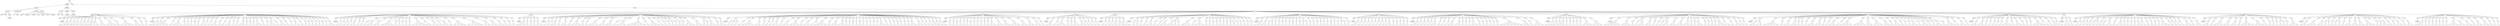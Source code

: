 digraph Tree {
	"t0" [label = "TEI"];
	"t1" [label = "teiHeader"];
	"t2" [label = "fileDesc"];
	"t3" [label = "titleStmt"];
	"t4" [label = "title"];
	"t5" [label = "title"];
	"t6" [label = "author"];
	"t7" [label = "surname"];
	"t8" [label = "publicationStmt"];
	"t9" [label = "p"];
	"t10" [label = "idno"];
	"t11" [label = "sourceDesc"];
	"t12" [label = "genre"];
	"t13" [label = "inspiration"];
	"t14" [label = "structure"];
	"t15" [label = "type"];
	"t16" [label = "periode"];
	"t17" [label = "taille"];
	"t18" [label = "permalien"];
	"t19" [label = "edStmt"];
	"t20" [label = "profileDesc"];
	"t21" [label = "creation"];
	"t22" [label = "date"];
	"t23" [label = "date"];
	"t24" [label = "langUsage"];
	"t25" [label = "language"];
	"t26" [label = "textClass"];
	"t27" [label = "keywords"];
	"t28" [label = "term"];
	"t29" [label = "text"];
	"t30" [label = "body"];
	"t31" [label = "div1"];
	"t32" [label = "head"];
	"t33" [label = "div2"];
	"t34" [label = "head"];
	"t35" [label = "listPerson"];
	"t36" [label = "sp"];
	"t37" [label = "p"];
	"t38" [label = "s"];
	"t39" [label = "sp"];
	"t40" [label = "p"];
	"t41" [label = "s"];
	"t42" [label = "sp"];
	"t43" [label = "p"];
	"t44" [label = "s"];
	"t45" [label = "sp"];
	"t46" [label = "p"];
	"t47" [label = "s"];
	"t48" [label = "sp"];
	"t49" [label = "p"];
	"t50" [label = "s"];
	"t51" [label = "sp"];
	"t52" [label = "p"];
	"t53" [label = "s"];
	"t54" [label = "sp"];
	"t55" [label = "p"];
	"t56" [label = "s"];
	"t57" [label = "sp"];
	"t58" [label = "p"];
	"t59" [label = "s"];
	"t60" [label = "sp"];
	"t61" [label = "p"];
	"t62" [label = "s"];
	"t63" [label = "s"];
	"t64" [label = "s"];
	"t65" [label = "s"];
	"t66" [label = "sp"];
	"t67" [label = "p"];
	"t68" [label = "s"];
	"t69" [label = "s"];
	"t70" [label = "sp"];
	"t71" [label = "p"];
	"t72" [label = "s"];
	"t73" [label = "s"];
	"t74" [label = "s"];
	"t75" [label = "sp"];
	"t76" [label = "p"];
	"t77" [label = "s"];
	"t78" [label = "sp"];
	"t79" [label = "p"];
	"t80" [label = "s"];
	"t81" [label = "s"];
	"t82" [label = "s"];
	"t83" [label = "s"];
	"t84" [label = "sp"];
	"t85" [label = "p"];
	"t86" [label = "s"];
	"t87" [label = "s"];
	"t88" [label = "sp"];
	"t89" [label = "p"];
	"t90" [label = "s"];
	"t91" [label = "sp"];
	"t92" [label = "p"];
	"t93" [label = "s"];
	"t94" [label = "div2"];
	"t95" [label = "head"];
	"t96" [label = "listPerson"];
	"t97" [label = "sp"];
	"t98" [label = "p"];
	"t99" [label = "s"];
	"t100" [label = "sp"];
	"t101" [label = "p"];
	"t102" [label = "s"];
	"t103" [label = "sp"];
	"t104" [label = "p"];
	"t105" [label = "s"];
	"t106" [label = "s"];
	"t107" [label = "s"];
	"t108" [label = "s"];
	"t109" [label = "sp"];
	"t110" [label = "p"];
	"t111" [label = "s"];
	"t112" [label = "sp"];
	"t113" [label = "p"];
	"t114" [label = "s"];
	"t115" [label = "s"];
	"t116" [label = "s"];
	"t117" [label = "sp"];
	"t118" [label = "p"];
	"t119" [label = "s"];
	"t120" [label = "sp"];
	"t121" [label = "p"];
	"t122" [label = "s"];
	"t123" [label = "sp"];
	"t124" [label = "p"];
	"t125" [label = "s"];
	"t126" [label = "sp"];
	"t127" [label = "p"];
	"t128" [label = "s"];
	"t129" [label = "sp"];
	"t130" [label = "p"];
	"t131" [label = "s"];
	"t132" [label = "sp"];
	"t133" [label = "p"];
	"t134" [label = "s"];
	"t135" [label = "sp"];
	"t136" [label = "p"];
	"t137" [label = "s"];
	"t138" [label = "sp"];
	"t139" [label = "p"];
	"t140" [label = "s"];
	"t141" [label = "sp"];
	"t142" [label = "p"];
	"t143" [label = "s"];
	"t144" [label = "s"];
	"t145" [label = "sp"];
	"t146" [label = "p"];
	"t147" [label = "s"];
	"t148" [label = "sp"];
	"t149" [label = "p"];
	"t150" [label = "s"];
	"t151" [label = "sp"];
	"t152" [label = "p"];
	"t153" [label = "s"];
	"t154" [label = "s"];
	"t155" [label = "sp"];
	"t156" [label = "p"];
	"t157" [label = "s"];
	"t158" [label = "sp"];
	"t159" [label = "p"];
	"t160" [label = "s"];
	"t161" [label = "sp"];
	"t162" [label = "p"];
	"t163" [label = "s"];
	"t164" [label = "s"];
	"t165" [label = "sp"];
	"t166" [label = "p"];
	"t167" [label = "s"];
	"t168" [label = "sp"];
	"t169" [label = "p"];
	"t170" [label = "s"];
	"t171" [label = "sp"];
	"t172" [label = "p"];
	"t173" [label = "s"];
	"t174" [label = "sp"];
	"t175" [label = "p"];
	"t176" [label = "s"];
	"t177" [label = "s"];
	"t178" [label = "sp"];
	"t179" [label = "p"];
	"t180" [label = "s"];
	"t181" [label = "sp"];
	"t182" [label = "p"];
	"t183" [label = "s"];
	"t184" [label = "sp"];
	"t185" [label = "p"];
	"t186" [label = "s"];
	"t187" [label = "s"];
	"t188" [label = "p"];
	"t189" [label = "s"];
	"t190" [label = "sp"];
	"t191" [label = "p"];
	"t192" [label = "s"];
	"t193" [label = "s"];
	"t194" [label = "sp"];
	"t195" [label = "p"];
	"t196" [label = "s"];
	"t197" [label = "sp"];
	"t198" [label = "p"];
	"t199" [label = "s"];
	"t200" [label = "sp"];
	"t201" [label = "p"];
	"t202" [label = "s"];
	"t203" [label = "s"];
	"t204" [label = "sp"];
	"t205" [label = "p"];
	"t206" [label = "s"];
	"t207" [label = "sp"];
	"t208" [label = "p"];
	"t209" [label = "s"];
	"t210" [label = "sp"];
	"t211" [label = "p"];
	"t212" [label = "s"];
	"t213" [label = "sp"];
	"t214" [label = "p"];
	"t215" [label = "s"];
	"t216" [label = "sp"];
	"t217" [label = "p"];
	"t218" [label = "s"];
	"t219" [label = "sp"];
	"t220" [label = "p"];
	"t221" [label = "s"];
	"t222" [label = "sp"];
	"t223" [label = "p"];
	"t224" [label = "s"];
	"t225" [label = "sp"];
	"t226" [label = "p"];
	"t227" [label = "s"];
	"t228" [label = "sp"];
	"t229" [label = "p"];
	"t230" [label = "s"];
	"t231" [label = "s"];
	"t232" [label = "div2"];
	"t233" [label = "head"];
	"t234" [label = "listPerson"];
	"t235" [label = "sp"];
	"t236" [label = "p"];
	"t237" [label = "s"];
	"t238" [label = "sp"];
	"t239" [label = "p"];
	"t240" [label = "s"];
	"t241" [label = "sp"];
	"t242" [label = "p"];
	"t243" [label = "s"];
	"t244" [label = "sp"];
	"t245" [label = "p"];
	"t246" [label = "s"];
	"t247" [label = "sp"];
	"t248" [label = "p"];
	"t249" [label = "s"];
	"t250" [label = "s"];
	"t251" [label = "sp"];
	"t252" [label = "p"];
	"t253" [label = "s"];
	"t254" [label = "sp"];
	"t255" [label = "p"];
	"t256" [label = "s"];
	"t257" [label = "sp"];
	"t258" [label = "p"];
	"t259" [label = "s"];
	"t260" [label = "sp"];
	"t261" [label = "p"];
	"t262" [label = "s"];
	"t263" [label = "s"];
	"t264" [label = "sp"];
	"t265" [label = "p"];
	"t266" [label = "s"];
	"t267" [label = "s"];
	"t268" [label = "sp"];
	"t269" [label = "p"];
	"t270" [label = "s"];
	"t271" [label = "s"];
	"t272" [label = "s"];
	"t273" [label = "s"];
	"t274" [label = "sp"];
	"t275" [label = "p"];
	"t276" [label = "s"];
	"t277" [label = "p"];
	"t278" [label = "s"];
	"t279" [label = "sp"];
	"t280" [label = "p"];
	"t281" [label = "s"];
	"t282" [label = "sp"];
	"t283" [label = "p"];
	"t284" [label = "s"];
	"t285" [label = "sp"];
	"t286" [label = "p"];
	"t287" [label = "s"];
	"t288" [label = "sp"];
	"t289" [label = "p"];
	"t290" [label = "s"];
	"t291" [label = "s"];
	"t292" [label = "s"];
	"t293" [label = "s"];
	"t294" [label = "s"];
	"t295" [label = "sp"];
	"t296" [label = "p"];
	"t297" [label = "s"];
	"t298" [label = "sp"];
	"t299" [label = "p"];
	"t300" [label = "s"];
	"t301" [label = "s"];
	"t302" [label = "sp"];
	"t303" [label = "p"];
	"t304" [label = "s"];
	"t305" [label = "sp"];
	"t306" [label = "p"];
	"t307" [label = "s"];
	"t308" [label = "s"];
	"t309" [label = "sp"];
	"t310" [label = "p"];
	"t311" [label = "s"];
	"t312" [label = "sp"];
	"t313" [label = "p"];
	"t314" [label = "s"];
	"t315" [label = "s"];
	"t316" [label = "s"];
	"t317" [label = "s"];
	"t318" [label = "sp"];
	"t319" [label = "p"];
	"t320" [label = "s"];
	"t321" [label = "s"];
	"t322" [label = "s"];
	"t323" [label = "s"];
	"t324" [label = "s"];
	"t325" [label = "sp"];
	"t326" [label = "p"];
	"t327" [label = "s"];
	"t328" [label = "s"];
	"t329" [label = "sp"];
	"t330" [label = "p"];
	"t331" [label = "s"];
	"t332" [label = "s"];
	"t333" [label = "sp"];
	"t334" [label = "p"];
	"t335" [label = "s"];
	"t336" [label = "s"];
	"t337" [label = "sp"];
	"t338" [label = "p"];
	"t339" [label = "s"];
	"t340" [label = "sp"];
	"t341" [label = "p"];
	"t342" [label = "s"];
	"t343" [label = "sp"];
	"t344" [label = "p"];
	"t345" [label = "s"];
	"t346" [label = "div2"];
	"t347" [label = "head"];
	"t348" [label = "listPerson"];
	"t349" [label = "sp"];
	"t350" [label = "p"];
	"t351" [label = "s"];
	"t352" [label = "s"];
	"t353" [label = "s"];
	"t354" [label = "sp"];
	"t355" [label = "p"];
	"t356" [label = "s"];
	"t357" [label = "sp"];
	"t358" [label = "p"];
	"t359" [label = "s"];
	"t360" [label = "sp"];
	"t361" [label = "p"];
	"t362" [label = "s"];
	"t363" [label = "sp"];
	"t364" [label = "p"];
	"t365" [label = "s"];
	"t366" [label = "s"];
	"t367" [label = "div2"];
	"t368" [label = "head"];
	"t369" [label = "listPerson"];
	"t370" [label = "sp"];
	"t371" [label = "p"];
	"t372" [label = "s"];
	"t373" [label = "sp"];
	"t374" [label = "p"];
	"t375" [label = "s"];
	"t376" [label = "sp"];
	"t377" [label = "p"];
	"t378" [label = "s"];
	"t379" [label = "s"];
	"t380" [label = "sp"];
	"t381" [label = "p"];
	"t382" [label = "s"];
	"t383" [label = "sp"];
	"t384" [label = "p"];
	"t385" [label = "s"];
	"t386" [label = "s"];
	"t387" [label = "sp"];
	"t388" [label = "p"];
	"t389" [label = "s"];
	"t390" [label = "sp"];
	"t391" [label = "p"];
	"t392" [label = "s"];
	"t393" [label = "s"];
	"t394" [label = "s"];
	"t395" [label = "sp"];
	"t396" [label = "p"];
	"t397" [label = "s"];
	"t398" [label = "sp"];
	"t399" [label = "p"];
	"t400" [label = "s"];
	"t401" [label = "sp"];
	"t402" [label = "p"];
	"t403" [label = "s"];
	"t404" [label = "s"];
	"t405" [label = "s"];
	"t406" [label = "sp"];
	"t407" [label = "p"];
	"t408" [label = "s"];
	"t409" [label = "s"];
	"t410" [label = "sp"];
	"t411" [label = "p"];
	"t412" [label = "s"];
	"t413" [label = "s"];
	"t414" [label = "sp"];
	"t415" [label = "p"];
	"t416" [label = "s"];
	"t417" [label = "sp"];
	"t418" [label = "p"];
	"t419" [label = "s"];
	"t420" [label = "s"];
	"t421" [label = "s"];
	"t422" [label = "sp"];
	"t423" [label = "p"];
	"t424" [label = "s"];
	"t425" [label = "s"];
	"t426" [label = "s"];
	"t427" [label = "s"];
	"t428" [label = "s"];
	"t429" [label = "s"];
	"t430" [label = "sp"];
	"t431" [label = "p"];
	"t432" [label = "s"];
	"t433" [label = "sp"];
	"t434" [label = "p"];
	"t435" [label = "s"];
	"t436" [label = "s"];
	"t437" [label = "s"];
	"t438" [label = "sp"];
	"t439" [label = "p"];
	"t440" [label = "s"];
	"t441" [label = "sp"];
	"t442" [label = "p"];
	"t443" [label = "s"];
	"t444" [label = "sp"];
	"t445" [label = "p"];
	"t446" [label = "s"];
	"t447" [label = "sp"];
	"t448" [label = "p"];
	"t449" [label = "s"];
	"t450" [label = "sp"];
	"t451" [label = "p"];
	"t452" [label = "s"];
	"t453" [label = "sp"];
	"t454" [label = "p"];
	"t455" [label = "s"];
	"t456" [label = "sp"];
	"t457" [label = "p"];
	"t458" [label = "s"];
	"t459" [label = "sp"];
	"t460" [label = "p"];
	"t461" [label = "s"];
	"t462" [label = "s"];
	"t463" [label = "s"];
	"t464" [label = "sp"];
	"t465" [label = "p"];
	"t466" [label = "s"];
	"t467" [label = "s"];
	"t468" [label = "sp"];
	"t469" [label = "p"];
	"t470" [label = "s"];
	"t471" [label = "p"];
	"t472" [label = "s"];
	"t473" [label = "sp"];
	"t474" [label = "p"];
	"t475" [label = "s"];
	"t476" [label = "s"];
	"t477" [label = "sp"];
	"t478" [label = "p"];
	"t479" [label = "s"];
	"t480" [label = "sp"];
	"t481" [label = "p"];
	"t482" [label = "s"];
	"t483" [label = "s"];
	"t484" [label = "div2"];
	"t485" [label = "head"];
	"t486" [label = "listPerson"];
	"t487" [label = "sp"];
	"t488" [label = "p"];
	"t489" [label = "s"];
	"t490" [label = "p"];
	"t491" [label = "s"];
	"t492" [label = "p"];
	"t493" [label = "s"];
	"t494" [label = "sp"];
	"t495" [label = "p"];
	"t496" [label = "s"];
	"t497" [label = "sp"];
	"t498" [label = "p"];
	"t499" [label = "s"];
	"t500" [label = "s"];
	"t501" [label = "s"];
	"t502" [label = "s"];
	"t503" [label = "sp"];
	"t504" [label = "p"];
	"t505" [label = "s"];
	"t506" [label = "s"];
	"t507" [label = "sp"];
	"t508" [label = "p"];
	"t509" [label = "s"];
	"t510" [label = "sp"];
	"t511" [label = "p"];
	"t512" [label = "s"];
	"t513" [label = "sp"];
	"t514" [label = "p"];
	"t515" [label = "s"];
	"t516" [label = "sp"];
	"t517" [label = "p"];
	"t518" [label = "s"];
	"t519" [label = "s"];
	"t520" [label = "sp"];
	"t521" [label = "p"];
	"t522" [label = "s"];
	"t523" [label = "sp"];
	"t524" [label = "p"];
	"t525" [label = "s"];
	"t526" [label = "s"];
	"t527" [label = "sp"];
	"t528" [label = "p"];
	"t529" [label = "s"];
	"t530" [label = "s"];
	"t531" [label = "s"];
	"t532" [label = "sp"];
	"t533" [label = "p"];
	"t534" [label = "s"];
	"t535" [label = "sp"];
	"t536" [label = "p"];
	"t537" [label = "s"];
	"t538" [label = "s"];
	"t539" [label = "sp"];
	"t540" [label = "p"];
	"t541" [label = "s"];
	"t542" [label = "sp"];
	"t543" [label = "p"];
	"t544" [label = "s"];
	"t545" [label = "s"];
	"t546" [label = "s"];
	"t547" [label = "s"];
	"t548" [label = "sp"];
	"t549" [label = "p"];
	"t550" [label = "s"];
	"t551" [label = "sp"];
	"t552" [label = "p"];
	"t553" [label = "s"];
	"t554" [label = "s"];
	"t555" [label = "sp"];
	"t556" [label = "p"];
	"t557" [label = "s"];
	"t558" [label = "s"];
	"t559" [label = "sp"];
	"t560" [label = "p"];
	"t561" [label = "s"];
	"t562" [label = "sp"];
	"t563" [label = "p"];
	"t564" [label = "s"];
	"t565" [label = "sp"];
	"t566" [label = "p"];
	"t567" [label = "s"];
	"t568" [label = "sp"];
	"t569" [label = "p"];
	"t570" [label = "s"];
	"t571" [label = "sp"];
	"t572" [label = "p"];
	"t573" [label = "s"];
	"t574" [label = "sp"];
	"t575" [label = "p"];
	"t576" [label = "s"];
	"t577" [label = "sp"];
	"t578" [label = "p"];
	"t579" [label = "s"];
	"t580" [label = "sp"];
	"t581" [label = "p"];
	"t582" [label = "s"];
	"t583" [label = "sp"];
	"t584" [label = "p"];
	"t585" [label = "s"];
	"t586" [label = "sp"];
	"t587" [label = "p"];
	"t588" [label = "s"];
	"t589" [label = "sp"];
	"t590" [label = "p"];
	"t591" [label = "s"];
	"t592" [label = "s"];
	"t593" [label = "sp"];
	"t594" [label = "p"];
	"t595" [label = "s"];
	"t596" [label = "sp"];
	"t597" [label = "p"];
	"t598" [label = "s"];
	"t599" [label = "sp"];
	"t600" [label = "p"];
	"t601" [label = "s"];
	"t602" [label = "sp"];
	"t603" [label = "p"];
	"t604" [label = "s"];
	"t605" [label = "sp"];
	"t606" [label = "p"];
	"t607" [label = "s"];
	"t608" [label = "sp"];
	"t609" [label = "p"];
	"t610" [label = "s"];
	"t611" [label = "sp"];
	"t612" [label = "p"];
	"t613" [label = "s"];
	"t614" [label = "sp"];
	"t615" [label = "p"];
	"t616" [label = "s"];
	"t617" [label = "s"];
	"t618" [label = "sp"];
	"t619" [label = "p"];
	"t620" [label = "s"];
	"t621" [label = "s"];
	"t622" [label = "sp"];
	"t623" [label = "p"];
	"t624" [label = "s"];
	"t625" [label = "sp"];
	"t626" [label = "p"];
	"t627" [label = "s"];
	"t628" [label = "sp"];
	"t629" [label = "p"];
	"t630" [label = "s"];
	"t631" [label = "sp"];
	"t632" [label = "p"];
	"t633" [label = "s"];
	"t634" [label = "s"];
	"t635" [label = "sp"];
	"t636" [label = "p"];
	"t637" [label = "s"];
	"t638" [label = "sp"];
	"t639" [label = "p"];
	"t640" [label = "s"];
	"t641" [label = "div2"];
	"t642" [label = "head"];
	"t643" [label = "listPerson"];
	"t644" [label = "sp"];
	"t645" [label = "p"];
	"t646" [label = "s"];
	"t647" [label = "sp"];
	"t648" [label = "p"];
	"t649" [label = "s"];
	"t650" [label = "sp"];
	"t651" [label = "p"];
	"t652" [label = "s"];
	"t653" [label = "sp"];
	"t654" [label = "p"];
	"t655" [label = "s"];
	"t656" [label = "sp"];
	"t657" [label = "p"];
	"t658" [label = "s"];
	"t659" [label = "sp"];
	"t660" [label = "p"];
	"t661" [label = "s"];
	"t662" [label = "sp"];
	"t663" [label = "p"];
	"t664" [label = "s"];
	"t665" [label = "sp"];
	"t666" [label = "p"];
	"t667" [label = "s"];
	"t668" [label = "sp"];
	"t669" [label = "p"];
	"t670" [label = "s"];
	"t671" [label = "sp"];
	"t672" [label = "p"];
	"t673" [label = "s"];
	"t674" [label = "sp"];
	"t675" [label = "p"];
	"t676" [label = "s"];
	"t677" [label = "sp"];
	"t678" [label = "p"];
	"t679" [label = "s"];
	"t680" [label = "sp"];
	"t681" [label = "p"];
	"t682" [label = "s"];
	"t683" [label = "s"];
	"t684" [label = "sp"];
	"t685" [label = "p"];
	"t686" [label = "s"];
	"t687" [label = "s"];
	"t688" [label = "sp"];
	"t689" [label = "p"];
	"t690" [label = "s"];
	"t691" [label = "s"];
	"t692" [label = "sp"];
	"t693" [label = "p"];
	"t694" [label = "s"];
	"t695" [label = "s"];
	"t696" [label = "s"];
	"t697" [label = "sp"];
	"t698" [label = "p"];
	"t699" [label = "s"];
	"t700" [label = "s"];
	"t701" [label = "sp"];
	"t702" [label = "p"];
	"t703" [label = "s"];
	"t704" [label = "s"];
	"t705" [label = "sp"];
	"t706" [label = "p"];
	"t707" [label = "s"];
	"t708" [label = "s"];
	"t709" [label = "sp"];
	"t710" [label = "p"];
	"t711" [label = "s"];
	"t712" [label = "div2"];
	"t713" [label = "head"];
	"t714" [label = "listPerson"];
	"t715" [label = "sp"];
	"t716" [label = "p"];
	"t717" [label = "s"];
	"t718" [label = "s"];
	"t719" [label = "sp"];
	"t720" [label = "p"];
	"t721" [label = "s"];
	"t722" [label = "sp"];
	"t723" [label = "p"];
	"t724" [label = "s"];
	"t725" [label = "s"];
	"t726" [label = "s"];
	"t727" [label = "sp"];
	"t728" [label = "p"];
	"t729" [label = "s"];
	"t730" [label = "sp"];
	"t731" [label = "p"];
	"t732" [label = "s"];
	"t733" [label = "sp"];
	"t734" [label = "p"];
	"t735" [label = "s"];
	"t736" [label = "s"];
	"t737" [label = "sp"];
	"t738" [label = "p"];
	"t739" [label = "s"];
	"t740" [label = "s"];
	"t741" [label = "sp"];
	"t742" [label = "p"];
	"t743" [label = "s"];
	"t744" [label = "sp"];
	"t745" [label = "p"];
	"t746" [label = "s"];
	"t747" [label = "sp"];
	"t748" [label = "p"];
	"t749" [label = "s"];
	"t750" [label = "sp"];
	"t751" [label = "p"];
	"t752" [label = "s"];
	"t753" [label = "div2"];
	"t754" [label = "head"];
	"t755" [label = "listPerson"];
	"t756" [label = "sp"];
	"t757" [label = "p"];
	"t758" [label = "s"];
	"t759" [label = "sp"];
	"t760" [label = "p"];
	"t761" [label = "s"];
	"t762" [label = "sp"];
	"t763" [label = "p"];
	"t764" [label = "s"];
	"t765" [label = "sp"];
	"t766" [label = "p"];
	"t767" [label = "s"];
	"t768" [label = "s"];
	"t769" [label = "sp"];
	"t770" [label = "p"];
	"t771" [label = "s"];
	"t772" [label = "s"];
	"t773" [label = "s"];
	"t774" [label = "sp"];
	"t775" [label = "p"];
	"t776" [label = "s"];
	"t777" [label = "div2"];
	"t778" [label = "head"];
	"t779" [label = "listPerson"];
	"t780" [label = "sp"];
	"t781" [label = "p"];
	"t782" [label = "s"];
	"t783" [label = "p"];
	"t784" [label = "s"];
	"t785" [label = "sp"];
	"t786" [label = "p"];
	"t787" [label = "s"];
	"t788" [label = "sp"];
	"t789" [label = "p"];
	"t790" [label = "s"];
	"t791" [label = "sp"];
	"t792" [label = "p"];
	"t793" [label = "s"];
	"t794" [label = "s"];
	"t795" [label = "sp"];
	"t796" [label = "p"];
	"t797" [label = "s"];
	"t798" [label = "sp"];
	"t799" [label = "p"];
	"t800" [label = "s"];
	"t801" [label = "sp"];
	"t802" [label = "p"];
	"t803" [label = "s"];
	"t804" [label = "s"];
	"t805" [label = "sp"];
	"t806" [label = "p"];
	"t807" [label = "s"];
	"t808" [label = "s"];
	"t809" [label = "p"];
	"t810" [label = "s"];
	"t811" [label = "p"];
	"t812" [label = "s"];
	"t813" [label = "sp"];
	"t814" [label = "p"];
	"t815" [label = "s"];
	"t816" [label = "s"];
	"t817" [label = "s"];
	"t818" [label = "sp"];
	"t819" [label = "p"];
	"t820" [label = "s"];
	"t821" [label = "p"];
	"t822" [label = "s"];
	"t823" [label = "s"];
	"t824" [label = "s"];
	"t825" [label = "sp"];
	"t826" [label = "p"];
	"t827" [label = "s"];
	"t828" [label = "sp"];
	"t829" [label = "p"];
	"t830" [label = "s"];
	"t831" [label = "sp"];
	"t832" [label = "p"];
	"t833" [label = "s"];
	"t834" [label = "sp"];
	"t835" [label = "p"];
	"t836" [label = "s"];
	"t837" [label = "sp"];
	"t838" [label = "p"];
	"t839" [label = "s"];
	"t840" [label = "sp"];
	"t841" [label = "p"];
	"t842" [label = "s"];
	"t843" [label = "sp"];
	"t844" [label = "p"];
	"t845" [label = "s"];
	"t846" [label = "sp"];
	"t847" [label = "p"];
	"t848" [label = "s"];
	"t849" [label = "p"];
	"t850" [label = "s"];
	"t851" [label = "sp"];
	"t852" [label = "p"];
	"t853" [label = "s"];
	"t854" [label = "sp"];
	"t855" [label = "p"];
	"t856" [label = "s"];
	"t857" [label = "sp"];
	"t858" [label = "p"];
	"t859" [label = "s"];
	"t860" [label = "sp"];
	"t861" [label = "p"];
	"t862" [label = "s"];
	"t863" [label = "sp"];
	"t864" [label = "p"];
	"t865" [label = "s"];
	"t866" [label = "div2"];
	"t867" [label = "head"];
	"t868" [label = "listPerson"];
	"t869" [label = "sp"];
	"t870" [label = "p"];
	"t871" [label = "s"];
	"t872" [label = "s"];
	"t873" [label = "sp"];
	"t874" [label = "p"];
	"t875" [label = "s"];
	"t876" [label = "s"];
	"t877" [label = "sp"];
	"t878" [label = "p"];
	"t879" [label = "s"];
	"t880" [label = "p"];
	"t881" [label = "s"];
	"t882" [label = "sp"];
	"t883" [label = "p"];
	"t884" [label = "s"];
	"t885" [label = "sp"];
	"t886" [label = "p"];
	"t887" [label = "s"];
	"t888" [label = "sp"];
	"t889" [label = "p"];
	"t890" [label = "s"];
	"t891" [label = "sp"];
	"t892" [label = "p"];
	"t893" [label = "s"];
	"t894" [label = "sp"];
	"t895" [label = "p"];
	"t896" [label = "s"];
	"t897" [label = "sp"];
	"t898" [label = "p"];
	"t899" [label = "s"];
	"t900" [label = "sp"];
	"t901" [label = "p"];
	"t902" [label = "s"];
	"t903" [label = "sp"];
	"t904" [label = "p"];
	"t905" [label = "s"];
	"t906" [label = "sp"];
	"t907" [label = "p"];
	"t908" [label = "s"];
	"t909" [label = "p"];
	"t910" [label = "s"];
	"t911" [label = "sp"];
	"t912" [label = "p"];
	"t913" [label = "s"];
	"t914" [label = "sp"];
	"t915" [label = "p"];
	"t916" [label = "s"];
	"t917" [label = "sp"];
	"t918" [label = "p"];
	"t919" [label = "s"];
	"t920" [label = "sp"];
	"t921" [label = "p"];
	"t922" [label = "s"];
	"t923" [label = "sp"];
	"t924" [label = "p"];
	"t925" [label = "s"];
	"t926" [label = "sp"];
	"t927" [label = "p"];
	"t928" [label = "s"];
	"t929" [label = "sp"];
	"t930" [label = "p"];
	"t931" [label = "s"];
	"t932" [label = "sp"];
	"t933" [label = "p"];
	"t934" [label = "s"];
	"t935" [label = "sp"];
	"t936" [label = "p"];
	"t937" [label = "s"];
	"t938" [label = "sp"];
	"t939" [label = "p"];
	"t940" [label = "s"];
	"t941" [label = "p"];
	"t942" [label = "s"];
	"t943" [label = "sp"];
	"t944" [label = "p"];
	"t945" [label = "s"];
	"t946" [label = "div2"];
	"t947" [label = "head"];
	"t948" [label = "listPerson"];
	"t949" [label = "sp"];
	"t950" [label = "p"];
	"t951" [label = "s"];
	"t952" [label = "s"];
	"t953" [label = "sp"];
	"t954" [label = "p"];
	"t955" [label = "s"];
	"t956" [label = "sp"];
	"t957" [label = "p"];
	"t958" [label = "s"];
	"t959" [label = "sp"];
	"t960" [label = "p"];
	"t961" [label = "s"];
	"t962" [label = "sp"];
	"t963" [label = "p"];
	"t964" [label = "s"];
	"t965" [label = "sp"];
	"t966" [label = "p"];
	"t967" [label = "s"];
	"t968" [label = "sp"];
	"t969" [label = "p"];
	"t970" [label = "s"];
	"t971" [label = "sp"];
	"t972" [label = "p"];
	"t973" [label = "s"];
	"t974" [label = "sp"];
	"t975" [label = "p"];
	"t976" [label = "s"];
	"t977" [label = "sp"];
	"t978" [label = "p"];
	"t979" [label = "s"];
	"t980" [label = "s"];
	"t981" [label = "sp"];
	"t982" [label = "p"];
	"t983" [label = "s"];
	"t984" [label = "sp"];
	"t985" [label = "p"];
	"t986" [label = "s"];
	"t987" [label = "sp"];
	"t988" [label = "p"];
	"t989" [label = "s"];
	"t990" [label = "sp"];
	"t991" [label = "p"];
	"t992" [label = "s"];
	"t993" [label = "sp"];
	"t994" [label = "p"];
	"t995" [label = "s"];
	"t996" [label = "div2"];
	"t997" [label = "head"];
	"t998" [label = "listPerson"];
	"t999" [label = "sp"];
	"t1000" [label = "p"];
	"t1001" [label = "s"];
	"t1002" [label = "s"];
	"t1003" [label = "sp"];
	"t1004" [label = "p"];
	"t1005" [label = "s"];
	"t1006" [label = "sp"];
	"t1007" [label = "p"];
	"t1008" [label = "s"];
	"t1009" [label = "sp"];
	"t1010" [label = "p"];
	"t1011" [label = "s"];
	"t1012" [label = "sp"];
	"t1013" [label = "p"];
	"t1014" [label = "s"];
	"t1015" [label = "sp"];
	"t1016" [label = "p"];
	"t1017" [label = "s"];
	"t1018" [label = "s"];
	"t1019" [label = "sp"];
	"t1020" [label = "p"];
	"t1021" [label = "s"];
	"t1022" [label = "sp"];
	"t1023" [label = "p"];
	"t1024" [label = "s"];
	"t1025" [label = "sp"];
	"t1026" [label = "p"];
	"t1027" [label = "s"];
	"t1028" [label = "sp"];
	"t1029" [label = "p"];
	"t1030" [label = "s"];
	"t1031" [label = "s"];
	"t1032" [label = "sp"];
	"t1033" [label = "p"];
	"t1034" [label = "s"];
	"t1035" [label = "s"];
	"t1036" [label = "sp"];
	"t1037" [label = "p"];
	"t1038" [label = "s"];
	"t1039" [label = "sp"];
	"t1040" [label = "p"];
	"t1041" [label = "s"];
	"t1042" [label = "sp"];
	"t1043" [label = "p"];
	"t1044" [label = "s"];
	"t1045" [label = "sp"];
	"t1046" [label = "p"];
	"t1047" [label = "s"];
	"t1048" [label = "s"];
	"t1049" [label = "sp"];
	"t1050" [label = "p"];
	"t1051" [label = "s"];
	"t1052" [label = "sp"];
	"t1053" [label = "p"];
	"t1054" [label = "s"];
	"t1055" [label = "sp"];
	"t1056" [label = "p"];
	"t1057" [label = "s"];
	"t1058" [label = "sp"];
	"t1059" [label = "p"];
	"t1060" [label = "s"];
	"t1061" [label = "sp"];
	"t1062" [label = "p"];
	"t1063" [label = "s"];
	"t1064" [label = "sp"];
	"t1065" [label = "p"];
	"t1066" [label = "s"];
	"t1067" [label = "sp"];
	"t1068" [label = "p"];
	"t1069" [label = "s"];
	"t1070" [label = "s"];
	"t1071" [label = "s"];
	"t1072" [label = "s"];
	"t1073" [label = "s"];
	"t1074" [label = "s"];
	"t1075" [label = "s"];
	"t1076" [label = "sp"];
	"t1077" [label = "p"];
	"t1078" [label = "s"];
	"t1079" [label = "s"];
	"t1080" [label = "sp"];
	"t1081" [label = "p"];
	"t1082" [label = "s"];
	"t1083" [label = "sp"];
	"t1084" [label = "p"];
	"t1085" [label = "s"];
	"t1086" [label = "s"];
	"t1087" [label = "s"];
	"t1088" [label = "div2"];
	"t1089" [label = "head"];
	"t1090" [label = "listPerson"];
	"t1091" [label = "sp"];
	"t1092" [label = "p"];
	"t1093" [label = "s"];
	"t1094" [label = "sp"];
	"t1095" [label = "p"];
	"t1096" [label = "s"];
	"t1097" [label = "sp"];
	"t1098" [label = "p"];
	"t1099" [label = "s"];
	"t1100" [label = "sp"];
	"t1101" [label = "p"];
	"t1102" [label = "s"];
	"t1103" [label = "s"];
	"t1104" [label = "s"];
	"t1105" [label = "sp"];
	"t1106" [label = "p"];
	"t1107" [label = "s"];
	"t1108" [label = "sp"];
	"t1109" [label = "p"];
	"t1110" [label = "s"];
	"t1111" [label = "sp"];
	"t1112" [label = "p"];
	"t1113" [label = "s"];
	"t1114" [label = "sp"];
	"t1115" [label = "p"];
	"t1116" [label = "s"];
	"t1117" [label = "sp"];
	"t1118" [label = "p"];
	"t1119" [label = "s"];
	"t1120" [label = "sp"];
	"t1121" [label = "p"];
	"t1122" [label = "s"];
	"t1123" [label = "s"];
	"t1124" [label = "s"];
	"t1125" [label = "sp"];
	"t1126" [label = "p"];
	"t1127" [label = "s"];
	"t1128" [label = "s"];
	"t1129" [label = "s"];
	"t1130" [label = "div2"];
	"t1131" [label = "head"];
	"t1132" [label = "listPerson"];
	"t1133" [label = "sp"];
	"t1134" [label = "p"];
	"t1135" [label = "s"];
	"t1136" [label = "s"];
	"t1137" [label = "s"];
	"t1138" [label = "s"];
	"t1139" [label = "s"];
	"t1140" [label = "sp"];
	"t1141" [label = "p"];
	"t1142" [label = "s"];
	"t1143" [label = "s"];
	"t1144" [label = "s"];
	"t1145" [label = "sp"];
	"t1146" [label = "p"];
	"t1147" [label = "s"];
	"t1148" [label = "sp"];
	"t1149" [label = "p"];
	"t1150" [label = "s"];
	"t1151" [label = "p"];
	"t1152" [label = "s"];
	"t1153" [label = "s"];
	"t1154" [label = "sp"];
	"t1155" [label = "p"];
	"t1156" [label = "s"];
	"t1157" [label = "s"];
	"t1158" [label = "sp"];
	"t1159" [label = "p"];
	"t1160" [label = "s"];
	"t1161" [label = "sp"];
	"t1162" [label = "p"];
	"t1163" [label = "s"];
	"t1164" [label = "sp"];
	"t1165" [label = "p"];
	"t1166" [label = "s"];
	"t1167" [label = "p"];
	"t1168" [label = "s"];
	"t1169" [label = "s"];
	"t1170" [label = "sp"];
	"t1171" [label = "p"];
	"t1172" [label = "s"];
	"t1173" [label = "s"];
	"t1174" [label = "sp"];
	"t1175" [label = "p"];
	"t1176" [label = "s"];
	"t1177" [label = "s"];
	"t1178" [label = "sp"];
	"t1179" [label = "p"];
	"t1180" [label = "s"];
	"t1181" [label = "s"];
	"t1182" [label = "sp"];
	"t1183" [label = "p"];
	"t1184" [label = "s"];
	"t1185" [label = "sp"];
	"t1186" [label = "p"];
	"t1187" [label = "s"];
	"t1188" [label = "sp"];
	"t1189" [label = "p"];
	"t1190" [label = "s"];
	"t1191" [label = "s"];
	"t1192" [label = "sp"];
	"t1193" [label = "p"];
	"t1194" [label = "s"];
	"t1195" [label = "sp"];
	"t1196" [label = "p"];
	"t1197" [label = "s"];
	"t1198" [label = "sp"];
	"t1199" [label = "p"];
	"t1200" [label = "s"];
	"t1201" [label = "sp"];
	"t1202" [label = "p"];
	"t1203" [label = "s"];
	"t1204" [label = "sp"];
	"t1205" [label = "p"];
	"t1206" [label = "s"];
	"t1207" [label = "s"];
	"t1208" [label = "s"];
	"t1209" [label = "sp"];
	"t1210" [label = "p"];
	"t1211" [label = "s"];
	"t1212" [label = "sp"];
	"t1213" [label = "p"];
	"t1214" [label = "s"];
	"t1215" [label = "sp"];
	"t1216" [label = "p"];
	"t1217" [label = "s"];
	"t1218" [label = "s"];
	"t1219" [label = "sp"];
	"t1220" [label = "p"];
	"t1221" [label = "s"];
	"t1222" [label = "sp"];
	"t1223" [label = "p"];
	"t1224" [label = "s"];
	"t1225" [label = "div2"];
	"t1226" [label = "head"];
	"t1227" [label = "listPerson"];
	"t1228" [label = "sp"];
	"t1229" [label = "p"];
	"t1230" [label = "s"];
	"t1231" [label = "s"];
	"t1232" [label = "p"];
	"t1233" [label = "s"];
	"t1234" [label = "s"];
	"t1235" [label = "sp"];
	"t1236" [label = "p"];
	"t1237" [label = "s"];
	"t1238" [label = "s"];
	"t1239" [label = "s"];
	"t1240" [label = "s"];
	"t1241" [label = "s"];
	"t1242" [label = "sp"];
	"t1243" [label = "p"];
	"t1244" [label = "s"];
	"t1245" [label = "sp"];
	"t1246" [label = "p"];
	"t1247" [label = "s"];
	"t1248" [label = "s"];
	"t1249" [label = "sp"];
	"t1250" [label = "p"];
	"t1251" [label = "s"];
	"t1252" [label = "s"];
	"t1253" [label = "sp"];
	"t1254" [label = "p"];
	"t1255" [label = "s"];
	"t1256" [label = "sp"];
	"t1257" [label = "p"];
	"t1258" [label = "s"];
	"t1259" [label = "sp"];
	"t1260" [label = "p"];
	"t1261" [label = "s"];
	"t1262" [label = "sp"];
	"t1263" [label = "p"];
	"t1264" [label = "s"];
	"t1265" [label = "s"];
	"t1266" [label = "sp"];
	"t1267" [label = "p"];
	"t1268" [label = "s"];
	"t1269" [label = "s"];
	"t1270" [label = "sp"];
	"t1271" [label = "p"];
	"t1272" [label = "s"];
	"t1273" [label = "sp"];
	"t1274" [label = "p"];
	"t1275" [label = "s"];
	"t1276" [label = "sp"];
	"t1277" [label = "p"];
	"t1278" [label = "s"];
	"t1279" [label = "s"];
	"t1280" [label = "sp"];
	"t1281" [label = "p"];
	"t1282" [label = "s"];
	"t1283" [label = "sp"];
	"t1284" [label = "p"];
	"t1285" [label = "s"];
	"t1286" [label = "s"];
	"t1287" [label = "s"];
	"t1288" [label = "s"];
	"t1289" [label = "sp"];
	"t1290" [label = "p"];
	"t1291" [label = "s"];
	"t1292" [label = "s"];
	"t1293" [label = "s"];
	"t1294" [label = "s"];
	"t1295" [label = "sp"];
	"t1296" [label = "p"];
	"t1297" [label = "s"];
	"t1298" [label = "s"];
	"t1299" [label = "sp"];
	"t1300" [label = "p"];
	"t1301" [label = "s"];
	"t1302" [label = "s"];
	"t1303" [label = "s"];
	"t1304" [label = "sp"];
	"t1305" [label = "p"];
	"t1306" [label = "s"];
	"t1307" [label = "s"];
	"t1308" [label = "sp"];
	"t1309" [label = "p"];
	"t1310" [label = "s"];
	"t1311" [label = "sp"];
	"t1312" [label = "p"];
	"t1313" [label = "s"];
	"t1314" [label = "s"];
	"t1315" [label = "sp"];
	"t1316" [label = "p"];
	"t1317" [label = "s"];
	"t1318" [label = "sp"];
	"t1319" [label = "p"];
	"t1320" [label = "s"];
	"t1321" [label = "sp"];
	"t1322" [label = "p"];
	"t1323" [label = "s"];
	"t1324" [label = "sp"];
	"t1325" [label = "p"];
	"t1326" [label = "s"];
	"t1327" [label = "s"];
	"t1328" [label = "sp"];
	"t1329" [label = "p"];
	"t1330" [label = "s"];
	"t1331" [label = "sp"];
	"t1332" [label = "p"];
	"t1333" [label = "s"];
	"t1334" [label = "s"];
	"t1335" [label = "sp"];
	"t1336" [label = "p"];
	"t1337" [label = "s"];
	"t1338" [label = "sp"];
	"t1339" [label = "p"];
	"t1340" [label = "s"];
	"t1341" [label = "sp"];
	"t1342" [label = "p"];
	"t1343" [label = "s"];
	"t1344" [label = "s"];
	"t1345" [label = "sp"];
	"t1346" [label = "p"];
	"t1347" [label = "s"];
	"t1348" [label = "sp"];
	"t1349" [label = "p"];
	"t1350" [label = "s"];
	"t1351" [label = "s"];
	"t1352" [label = "s"];
	"t1353" [label = "sp"];
	"t1354" [label = "p"];
	"t1355" [label = "s"];
	"t1356" [label = "sp"];
	"t1357" [label = "p"];
	"t1358" [label = "s"];
	"t1359" [label = "s"];
	"t1360" [label = "sp"];
	"t1361" [label = "p"];
	"t1362" [label = "s"];
	"t1363" [label = "div2"];
	"t1364" [label = "head"];
	"t1365" [label = "listPerson"];
	"t1366" [label = "sp"];
	"t1367" [label = "p"];
	"t1368" [label = "s"];
	"t1369" [label = "s"];
	"t1370" [label = "sp"];
	"t1371" [label = "p"];
	"t1372" [label = "s"];
	"t1373" [label = "s"];
	"t1374" [label = "sp"];
	"t1375" [label = "p"];
	"t1376" [label = "s"];
	"t1377" [label = "sp"];
	"t1378" [label = "p"];
	"t1379" [label = "s"];
	"t1380" [label = "sp"];
	"t1381" [label = "p"];
	"t1382" [label = "s"];
	"t1383" [label = "sp"];
	"t1384" [label = "p"];
	"t1385" [label = "s"];
	"t1386" [label = "sp"];
	"t1387" [label = "p"];
	"t1388" [label = "s"];
	"t1389" [label = "sp"];
	"t1390" [label = "p"];
	"t1391" [label = "s"];
	"t1392" [label = "s"];
	"t1393" [label = "s"];
	"t1394" [label = "sp"];
	"t1395" [label = "p"];
	"t1396" [label = "s"];
	"t1397" [label = "sp"];
	"t1398" [label = "p"];
	"t1399" [label = "s"];
	"t1400" [label = "s"];
	"t1401" [label = "sp"];
	"t1402" [label = "p"];
	"t1403" [label = "s"];
	"t1404" [label = "sp"];
	"t1405" [label = "p"];
	"t1406" [label = "s"];
	"t1407" [label = "sp"];
	"t1408" [label = "p"];
	"t1409" [label = "s"];
	"t1410" [label = "sp"];
	"t1411" [label = "p"];
	"t1412" [label = "s"];
	"t1413" [label = "s"];
	"t1414" [label = "s"];
	"t1415" [label = "s"];
	"t1416" [label = "sp"];
	"t1417" [label = "p"];
	"t1418" [label = "s"];
	"t1419" [label = "sp"];
	"t1420" [label = "p"];
	"t1421" [label = "s"];
	"t1422" [label = "sp"];
	"t1423" [label = "p"];
	"t1424" [label = "s"];
	"t1425" [label = "s"];
	"t1426" [label = "sp"];
	"t1427" [label = "p"];
	"t1428" [label = "s"];
	"t1429" [label = "div2"];
	"t1430" [label = "head"];
	"t1431" [label = "listPerson"];
	"t1432" [label = "sp"];
	"t1433" [label = "p"];
	"t1434" [label = "s"];
	"t1435" [label = "s"];
	"t1436" [label = "sp"];
	"t1437" [label = "p"];
	"t1438" [label = "s"];
	"t1439" [label = "div2"];
	"t1440" [label = "head"];
	"t1441" [label = "listPerson"];
	"t1442" [label = "sp"];
	"t1443" [label = "p"];
	"t1444" [label = "s"];
	"t1445" [label = "sp"];
	"t1446" [label = "p"];
	"t1447" [label = "s"];
	"t1448" [label = "sp"];
	"t1449" [label = "p"];
	"t1450" [label = "s"];
	"t1451" [label = "sp"];
	"t1452" [label = "p"];
	"t1453" [label = "s"];
	"t1454" [label = "sp"];
	"t1455" [label = "p"];
	"t1456" [label = "s"];
	"t1457" [label = "p"];
	"t1458" [label = "s"];
	"t1459" [label = "sp"];
	"t1460" [label = "p"];
	"t1461" [label = "s"];
	"t1462" [label = "sp"];
	"t1463" [label = "p"];
	"t1464" [label = "s"];
	"t1465" [label = "s"];
	"t1466" [label = "p"];
	"t1467" [label = "s"];
	"t1468" [label = "s"];
	"t1469" [label = "sp"];
	"t1470" [label = "p"];
	"t1471" [label = "s"];
	"t1472" [label = "sp"];
	"t1473" [label = "p"];
	"t1474" [label = "s"];
	"t1475" [label = "s"];
	"t1476" [label = "sp"];
	"t1477" [label = "p"];
	"t1478" [label = "s"];
	"t1479" [label = "sp"];
	"t1480" [label = "p"];
	"t1481" [label = "s"];
	"t1482" [label = "sp"];
	"t1483" [label = "p"];
	"t1484" [label = "s"];
	"t1485" [label = "sp"];
	"t1486" [label = "p"];
	"t1487" [label = "s"];
	"t1488" [label = "sp"];
	"t1489" [label = "p"];
	"t1490" [label = "s"];
	"t1491" [label = "s"];
	"t1492" [label = "sp"];
	"t1493" [label = "p"];
	"t1494" [label = "s"];
	"t1495" [label = "sp"];
	"t1496" [label = "p"];
	"t1497" [label = "s"];
	"t1498" [label = "sp"];
	"t1499" [label = "p"];
	"t1500" [label = "s"];
	"t1501" [label = "sp"];
	"t1502" [label = "p"];
	"t1503" [label = "s"];
	"t1504" [label = "sp"];
	"t1505" [label = "p"];
	"t1506" [label = "s"];
	"t1507" [label = "sp"];
	"t1508" [label = "p"];
	"t1509" [label = "s"];
	"t1510" [label = "s"];
	"t1511" [label = "s"];
	"t1512" [label = "sp"];
	"t1513" [label = "p"];
	"t1514" [label = "s"];
	"t1515" [label = "sp"];
	"t1516" [label = "p"];
	"t1517" [label = "s"];
	"t1518" [label = "sp"];
	"t1519" [label = "p"];
	"t1520" [label = "s"];
	"t1521" [label = "sp"];
	"t1522" [label = "p"];
	"t1523" [label = "s"];
	"t1524" [label = "sp"];
	"t1525" [label = "p"];
	"t1526" [label = "s"];
	"t1527" [label = "s"];
	"t1528" [label = "sp"];
	"t1529" [label = "p"];
	"t1530" [label = "s"];
	"t1531" [label = "sp"];
	"t1532" [label = "p"];
	"t1533" [label = "s"];
	"t1534" [label = "s"];
	"t1535" [label = "div2"];
	"t1536" [label = "head"];
	"t1537" [label = "listPerson"];
	"t1538" [label = "sp"];
	"t1539" [label = "p"];
	"t1540" [label = "s"];
	"t1541" [label = "s"];
	"t1542" [label = "sp"];
	"t1543" [label = "p"];
	"t1544" [label = "s"];
	"t1545" [label = "sp"];
	"t1546" [label = "p"];
	"t1547" [label = "s"];
	"t1548" [label = "s"];
	"t1549" [label = "s"];
	"t1550" [label = "sp"];
	"t1551" [label = "p"];
	"t1552" [label = "s"];
	"t1553" [label = "s"];
	"t1554" [label = "sp"];
	"t1555" [label = "p"];
	"t1556" [label = "s"];
	"t1557" [label = "s"];
	"t1558" [label = "sp"];
	"t1559" [label = "p"];
	"t1560" [label = "s"];
	"t1561" [label = "sp"];
	"t1562" [label = "p"];
	"t1563" [label = "s"];
	"t1564" [label = "s"];
	"t1565" [label = "s"];
	"t1566" [label = "s"];
	"t1567" [label = "sp"];
	"t1568" [label = "p"];
	"t1569" [label = "s"];
	"t1570" [label = "s"];
	"t1571" [label = "s"];
	"t1572" [label = "sp"];
	"t1573" [label = "p"];
	"t1574" [label = "s"];
	"t1575" [label = "sp"];
	"t1576" [label = "p"];
	"t1577" [label = "s"];
	"t1578" [label = "sp"];
	"t1579" [label = "p"];
	"t1580" [label = "s"];
	"t1581" [label = "sp"];
	"t1582" [label = "p"];
	"t1583" [label = "s"];
	"t1584" [label = "sp"];
	"t1585" [label = "p"];
	"t1586" [label = "s"];
	"t1587" [label = "p"];
	"t1588" [label = "s"];
	"t1589" [label = "sp"];
	"t1590" [label = "p"];
	"t1591" [label = "s"];
	"t1592" [label = "sp"];
	"t1593" [label = "p"];
	"t1594" [label = "s"];
	"t1595" [label = "s"];
	"t1596" [label = "s"];
	"t1597" [label = "div2"];
	"t1598" [label = "head"];
	"t1599" [label = "listPerson"];
	"t1600" [label = "sp"];
	"t1601" [label = "p"];
	"t1602" [label = "s"];
	"t1603" [label = "s"];
	"t1604" [label = "sp"];
	"t1605" [label = "p"];
	"t1606" [label = "s"];
	"t1607" [label = "s"];
	"t1608" [label = "s"];
	"t1609" [label = "sp"];
	"t1610" [label = "p"];
	"t1611" [label = "s"];
	"t1612" [label = "s"];
	"t1613" [label = "sp"];
	"t1614" [label = "p"];
	"t1615" [label = "s"];
	"t1616" [label = "p"];
	"t1617" [label = "s"];
	"t1618" [label = "sp"];
	"t1619" [label = "p"];
	"t1620" [label = "s"];
	"t1621" [label = "sp"];
	"t1622" [label = "p"];
	"t1623" [label = "s"];
	"t1624" [label = "p"];
	"t1625" [label = "s"];
	"t1626" [label = "sp"];
	"t1627" [label = "p"];
	"t1628" [label = "s"];
	"t1629" [label = "sp"];
	"t1630" [label = "p"];
	"t1631" [label = "s"];
	"t1632" [label = "s"];
	"t1633" [label = "sp"];
	"t1634" [label = "p"];
	"t1635" [label = "s"];
	"t1636" [label = "s"];
	"t1637" [label = "sp"];
	"t1638" [label = "p"];
	"t1639" [label = "s"];
	"t1640" [label = "s"];
	"t1641" [label = "sp"];
	"t1642" [label = "p"];
	"t1643" [label = "s"];
	"t1644" [label = "s"];
	"t1645" [label = "s"];
	"t1646" [label = "sp"];
	"t1647" [label = "p"];
	"t1648" [label = "s"];
	"t1649" [label = "sp"];
	"t1650" [label = "p"];
	"t1651" [label = "s"];
	"t1652" [label = "sp"];
	"t1653" [label = "p"];
	"t1654" [label = "s"];
	"t1655" [label = "s"];
	"t1656" [label = "sp"];
	"t1657" [label = "p"];
	"t1658" [label = "s"];
	"t1659" [label = "sp"];
	"t1660" [label = "p"];
	"t1661" [label = "s"];
	"t1662" [label = "sp"];
	"t1663" [label = "p"];
	"t1664" [label = "s"];
	"t1665" [label = "s"];
	"t1666" [label = "sp"];
	"t1667" [label = "p"];
	"t1668" [label = "s"];
	"t1669" [label = "sp"];
	"t1670" [label = "p"];
	"t1671" [label = "s"];
	"t1672" [label = "s"];
	"t1673" [label = "div2"];
	"t1674" [label = "head"];
	"t1675" [label = "listPerson"];
	"t1676" [label = "sp"];
	"t1677" [label = "p"];
	"t1678" [label = "s"];
	"t1679" [label = "s"];
	"t1680" [label = "s"];
	"t1681" [label = "sp"];
	"t1682" [label = "p"];
	"t1683" [label = "s"];
	"t1684" [label = "sp"];
	"t1685" [label = "p"];
	"t1686" [label = "s"];
	"t1687" [label = "sp"];
	"t1688" [label = "p"];
	"t1689" [label = "s"];
	"t1690" [label = "sp"];
	"t1691" [label = "p"];
	"t1692" [label = "s"];
	"t1693" [label = "sp"];
	"t1694" [label = "p"];
	"t1695" [label = "s"];
	"t1696" [label = "sp"];
	"t1697" [label = "p"];
	"t1698" [label = "s"];
	"t1699" [label = "sp"];
	"t1700" [label = "p"];
	"t1701" [label = "s"];
	"t1702" [label = "sp"];
	"t1703" [label = "p"];
	"t1704" [label = "s"];
	"t1705" [label = "s"];
	"t1706" [label = "s"];
	"t1707" [label = "p"];
	"t1708" [label = "s"];
	"t1709" [label = "s"];
	"t1710" [label = "sp"];
	"t1711" [label = "p"];
	"t1712" [label = "s"];
	"t1713" [label = "s"];
	"t1714" [label = "sp"];
	"t1715" [label = "p"];
	"t1716" [label = "s"];
	"t1717" [label = "sp"];
	"t1718" [label = "p"];
	"t1719" [label = "s"];
	"t1720" [label = "s"];
	"t1721" [label = "sp"];
	"t1722" [label = "p"];
	"t1723" [label = "s"];
	"t1724" [label = "s"];
	"t1725" [label = "sp"];
	"t1726" [label = "p"];
	"t1727" [label = "s"];
	"t1728" [label = "sp"];
	"t1729" [label = "p"];
	"t1730" [label = "s"];
	"t1731" [label = "sp"];
	"t1732" [label = "p"];
	"t1733" [label = "s"];
	"t0" -> "t1";
	"t1" -> "t2";
	"t2" -> "t3";
	"t3" -> "t4";
	"t3" -> "t5";
	"t3" -> "t6";
	"t6" -> "t7";
	"t2" -> "t8";
	"t8" -> "t9";
	"t8" -> "t10";
	"t2" -> "t11";
	"t11" -> "t12";
	"t11" -> "t13";
	"t11" -> "t14";
	"t11" -> "t15";
	"t11" -> "t16";
	"t11" -> "t17";
	"t11" -> "t18";
	"t2" -> "t19";
	"t1" -> "t20";
	"t20" -> "t21";
	"t21" -> "t22";
	"t21" -> "t23";
	"t20" -> "t24";
	"t24" -> "t25";
	"t20" -> "t26";
	"t26" -> "t27";
	"t27" -> "t28";
	"t0" -> "t29";
	"t29" -> "t30";
	"t30" -> "t31";
	"t31" -> "t32";
	"t31" -> "t33";
	"t33" -> "t34";
	"t34" -> "t35";
	"t33" -> "t36";
	"t36" -> "t37";
	"t37" -> "t38";
	"t33" -> "t39";
	"t39" -> "t40";
	"t40" -> "t41";
	"t33" -> "t42";
	"t42" -> "t43";
	"t43" -> "t44";
	"t33" -> "t45";
	"t45" -> "t46";
	"t46" -> "t47";
	"t33" -> "t48";
	"t48" -> "t49";
	"t49" -> "t50";
	"t33" -> "t51";
	"t51" -> "t52";
	"t52" -> "t53";
	"t33" -> "t54";
	"t54" -> "t55";
	"t55" -> "t56";
	"t33" -> "t57";
	"t57" -> "t58";
	"t58" -> "t59";
	"t33" -> "t60";
	"t60" -> "t61";
	"t61" -> "t62";
	"t61" -> "t63";
	"t61" -> "t64";
	"t61" -> "t65";
	"t33" -> "t66";
	"t66" -> "t67";
	"t67" -> "t68";
	"t67" -> "t69";
	"t33" -> "t70";
	"t70" -> "t71";
	"t71" -> "t72";
	"t71" -> "t73";
	"t71" -> "t74";
	"t33" -> "t75";
	"t75" -> "t76";
	"t76" -> "t77";
	"t33" -> "t78";
	"t78" -> "t79";
	"t79" -> "t80";
	"t79" -> "t81";
	"t79" -> "t82";
	"t79" -> "t83";
	"t33" -> "t84";
	"t84" -> "t85";
	"t85" -> "t86";
	"t85" -> "t87";
	"t33" -> "t88";
	"t88" -> "t89";
	"t89" -> "t90";
	"t33" -> "t91";
	"t91" -> "t92";
	"t92" -> "t93";
	"t31" -> "t94";
	"t94" -> "t95";
	"t95" -> "t96";
	"t94" -> "t97";
	"t97" -> "t98";
	"t98" -> "t99";
	"t94" -> "t100";
	"t100" -> "t101";
	"t101" -> "t102";
	"t94" -> "t103";
	"t103" -> "t104";
	"t104" -> "t105";
	"t104" -> "t106";
	"t104" -> "t107";
	"t104" -> "t108";
	"t94" -> "t109";
	"t109" -> "t110";
	"t110" -> "t111";
	"t94" -> "t112";
	"t112" -> "t113";
	"t113" -> "t114";
	"t113" -> "t115";
	"t113" -> "t116";
	"t94" -> "t117";
	"t117" -> "t118";
	"t118" -> "t119";
	"t94" -> "t120";
	"t120" -> "t121";
	"t121" -> "t122";
	"t94" -> "t123";
	"t123" -> "t124";
	"t124" -> "t125";
	"t94" -> "t126";
	"t126" -> "t127";
	"t127" -> "t128";
	"t94" -> "t129";
	"t129" -> "t130";
	"t130" -> "t131";
	"t94" -> "t132";
	"t132" -> "t133";
	"t133" -> "t134";
	"t94" -> "t135";
	"t135" -> "t136";
	"t136" -> "t137";
	"t94" -> "t138";
	"t138" -> "t139";
	"t139" -> "t140";
	"t94" -> "t141";
	"t141" -> "t142";
	"t142" -> "t143";
	"t142" -> "t144";
	"t94" -> "t145";
	"t145" -> "t146";
	"t146" -> "t147";
	"t94" -> "t148";
	"t148" -> "t149";
	"t149" -> "t150";
	"t94" -> "t151";
	"t151" -> "t152";
	"t152" -> "t153";
	"t152" -> "t154";
	"t94" -> "t155";
	"t155" -> "t156";
	"t156" -> "t157";
	"t94" -> "t158";
	"t158" -> "t159";
	"t159" -> "t160";
	"t94" -> "t161";
	"t161" -> "t162";
	"t162" -> "t163";
	"t162" -> "t164";
	"t94" -> "t165";
	"t165" -> "t166";
	"t166" -> "t167";
	"t94" -> "t168";
	"t168" -> "t169";
	"t169" -> "t170";
	"t94" -> "t171";
	"t171" -> "t172";
	"t172" -> "t173";
	"t94" -> "t174";
	"t174" -> "t175";
	"t175" -> "t176";
	"t175" -> "t177";
	"t94" -> "t178";
	"t178" -> "t179";
	"t179" -> "t180";
	"t94" -> "t181";
	"t181" -> "t182";
	"t182" -> "t183";
	"t94" -> "t184";
	"t184" -> "t185";
	"t185" -> "t186";
	"t185" -> "t187";
	"t184" -> "t188";
	"t188" -> "t189";
	"t94" -> "t190";
	"t190" -> "t191";
	"t191" -> "t192";
	"t191" -> "t193";
	"t94" -> "t194";
	"t194" -> "t195";
	"t195" -> "t196";
	"t94" -> "t197";
	"t197" -> "t198";
	"t198" -> "t199";
	"t94" -> "t200";
	"t200" -> "t201";
	"t201" -> "t202";
	"t201" -> "t203";
	"t94" -> "t204";
	"t204" -> "t205";
	"t205" -> "t206";
	"t94" -> "t207";
	"t207" -> "t208";
	"t208" -> "t209";
	"t94" -> "t210";
	"t210" -> "t211";
	"t211" -> "t212";
	"t94" -> "t213";
	"t213" -> "t214";
	"t214" -> "t215";
	"t94" -> "t216";
	"t216" -> "t217";
	"t217" -> "t218";
	"t94" -> "t219";
	"t219" -> "t220";
	"t220" -> "t221";
	"t94" -> "t222";
	"t222" -> "t223";
	"t223" -> "t224";
	"t94" -> "t225";
	"t225" -> "t226";
	"t226" -> "t227";
	"t94" -> "t228";
	"t228" -> "t229";
	"t229" -> "t230";
	"t229" -> "t231";
	"t31" -> "t232";
	"t232" -> "t233";
	"t233" -> "t234";
	"t232" -> "t235";
	"t235" -> "t236";
	"t236" -> "t237";
	"t232" -> "t238";
	"t238" -> "t239";
	"t239" -> "t240";
	"t232" -> "t241";
	"t241" -> "t242";
	"t242" -> "t243";
	"t232" -> "t244";
	"t244" -> "t245";
	"t245" -> "t246";
	"t232" -> "t247";
	"t247" -> "t248";
	"t248" -> "t249";
	"t248" -> "t250";
	"t232" -> "t251";
	"t251" -> "t252";
	"t252" -> "t253";
	"t232" -> "t254";
	"t254" -> "t255";
	"t255" -> "t256";
	"t232" -> "t257";
	"t257" -> "t258";
	"t258" -> "t259";
	"t232" -> "t260";
	"t260" -> "t261";
	"t261" -> "t262";
	"t261" -> "t263";
	"t232" -> "t264";
	"t264" -> "t265";
	"t265" -> "t266";
	"t265" -> "t267";
	"t232" -> "t268";
	"t268" -> "t269";
	"t269" -> "t270";
	"t269" -> "t271";
	"t269" -> "t272";
	"t269" -> "t273";
	"t232" -> "t274";
	"t274" -> "t275";
	"t275" -> "t276";
	"t274" -> "t277";
	"t277" -> "t278";
	"t232" -> "t279";
	"t279" -> "t280";
	"t280" -> "t281";
	"t232" -> "t282";
	"t282" -> "t283";
	"t283" -> "t284";
	"t232" -> "t285";
	"t285" -> "t286";
	"t286" -> "t287";
	"t232" -> "t288";
	"t288" -> "t289";
	"t289" -> "t290";
	"t289" -> "t291";
	"t289" -> "t292";
	"t289" -> "t293";
	"t289" -> "t294";
	"t232" -> "t295";
	"t295" -> "t296";
	"t296" -> "t297";
	"t232" -> "t298";
	"t298" -> "t299";
	"t299" -> "t300";
	"t299" -> "t301";
	"t232" -> "t302";
	"t302" -> "t303";
	"t303" -> "t304";
	"t232" -> "t305";
	"t305" -> "t306";
	"t306" -> "t307";
	"t306" -> "t308";
	"t232" -> "t309";
	"t309" -> "t310";
	"t310" -> "t311";
	"t232" -> "t312";
	"t312" -> "t313";
	"t313" -> "t314";
	"t313" -> "t315";
	"t313" -> "t316";
	"t313" -> "t317";
	"t232" -> "t318";
	"t318" -> "t319";
	"t319" -> "t320";
	"t319" -> "t321";
	"t319" -> "t322";
	"t319" -> "t323";
	"t319" -> "t324";
	"t232" -> "t325";
	"t325" -> "t326";
	"t326" -> "t327";
	"t326" -> "t328";
	"t232" -> "t329";
	"t329" -> "t330";
	"t330" -> "t331";
	"t330" -> "t332";
	"t232" -> "t333";
	"t333" -> "t334";
	"t334" -> "t335";
	"t334" -> "t336";
	"t232" -> "t337";
	"t337" -> "t338";
	"t338" -> "t339";
	"t232" -> "t340";
	"t340" -> "t341";
	"t341" -> "t342";
	"t232" -> "t343";
	"t343" -> "t344";
	"t344" -> "t345";
	"t31" -> "t346";
	"t346" -> "t347";
	"t347" -> "t348";
	"t346" -> "t349";
	"t349" -> "t350";
	"t350" -> "t351";
	"t350" -> "t352";
	"t350" -> "t353";
	"t346" -> "t354";
	"t354" -> "t355";
	"t355" -> "t356";
	"t346" -> "t357";
	"t357" -> "t358";
	"t358" -> "t359";
	"t346" -> "t360";
	"t360" -> "t361";
	"t361" -> "t362";
	"t346" -> "t363";
	"t363" -> "t364";
	"t364" -> "t365";
	"t364" -> "t366";
	"t31" -> "t367";
	"t367" -> "t368";
	"t368" -> "t369";
	"t367" -> "t370";
	"t370" -> "t371";
	"t371" -> "t372";
	"t367" -> "t373";
	"t373" -> "t374";
	"t374" -> "t375";
	"t367" -> "t376";
	"t376" -> "t377";
	"t377" -> "t378";
	"t377" -> "t379";
	"t367" -> "t380";
	"t380" -> "t381";
	"t381" -> "t382";
	"t367" -> "t383";
	"t383" -> "t384";
	"t384" -> "t385";
	"t384" -> "t386";
	"t367" -> "t387";
	"t387" -> "t388";
	"t388" -> "t389";
	"t367" -> "t390";
	"t390" -> "t391";
	"t391" -> "t392";
	"t391" -> "t393";
	"t391" -> "t394";
	"t367" -> "t395";
	"t395" -> "t396";
	"t396" -> "t397";
	"t367" -> "t398";
	"t398" -> "t399";
	"t399" -> "t400";
	"t367" -> "t401";
	"t401" -> "t402";
	"t402" -> "t403";
	"t402" -> "t404";
	"t402" -> "t405";
	"t367" -> "t406";
	"t406" -> "t407";
	"t407" -> "t408";
	"t407" -> "t409";
	"t367" -> "t410";
	"t410" -> "t411";
	"t411" -> "t412";
	"t411" -> "t413";
	"t367" -> "t414";
	"t414" -> "t415";
	"t415" -> "t416";
	"t367" -> "t417";
	"t417" -> "t418";
	"t418" -> "t419";
	"t418" -> "t420";
	"t418" -> "t421";
	"t367" -> "t422";
	"t422" -> "t423";
	"t423" -> "t424";
	"t423" -> "t425";
	"t423" -> "t426";
	"t423" -> "t427";
	"t423" -> "t428";
	"t423" -> "t429";
	"t367" -> "t430";
	"t430" -> "t431";
	"t431" -> "t432";
	"t367" -> "t433";
	"t433" -> "t434";
	"t434" -> "t435";
	"t434" -> "t436";
	"t434" -> "t437";
	"t367" -> "t438";
	"t438" -> "t439";
	"t439" -> "t440";
	"t367" -> "t441";
	"t441" -> "t442";
	"t442" -> "t443";
	"t367" -> "t444";
	"t444" -> "t445";
	"t445" -> "t446";
	"t367" -> "t447";
	"t447" -> "t448";
	"t448" -> "t449";
	"t367" -> "t450";
	"t450" -> "t451";
	"t451" -> "t452";
	"t367" -> "t453";
	"t453" -> "t454";
	"t454" -> "t455";
	"t367" -> "t456";
	"t456" -> "t457";
	"t457" -> "t458";
	"t367" -> "t459";
	"t459" -> "t460";
	"t460" -> "t461";
	"t460" -> "t462";
	"t460" -> "t463";
	"t367" -> "t464";
	"t464" -> "t465";
	"t465" -> "t466";
	"t465" -> "t467";
	"t367" -> "t468";
	"t468" -> "t469";
	"t469" -> "t470";
	"t468" -> "t471";
	"t471" -> "t472";
	"t367" -> "t473";
	"t473" -> "t474";
	"t474" -> "t475";
	"t474" -> "t476";
	"t367" -> "t477";
	"t477" -> "t478";
	"t478" -> "t479";
	"t367" -> "t480";
	"t480" -> "t481";
	"t481" -> "t482";
	"t481" -> "t483";
	"t31" -> "t484";
	"t484" -> "t485";
	"t485" -> "t486";
	"t484" -> "t487";
	"t487" -> "t488";
	"t488" -> "t489";
	"t487" -> "t490";
	"t490" -> "t491";
	"t487" -> "t492";
	"t492" -> "t493";
	"t484" -> "t494";
	"t494" -> "t495";
	"t495" -> "t496";
	"t484" -> "t497";
	"t497" -> "t498";
	"t498" -> "t499";
	"t498" -> "t500";
	"t498" -> "t501";
	"t498" -> "t502";
	"t484" -> "t503";
	"t503" -> "t504";
	"t504" -> "t505";
	"t504" -> "t506";
	"t484" -> "t507";
	"t507" -> "t508";
	"t508" -> "t509";
	"t484" -> "t510";
	"t510" -> "t511";
	"t511" -> "t512";
	"t484" -> "t513";
	"t513" -> "t514";
	"t514" -> "t515";
	"t484" -> "t516";
	"t516" -> "t517";
	"t517" -> "t518";
	"t517" -> "t519";
	"t484" -> "t520";
	"t520" -> "t521";
	"t521" -> "t522";
	"t484" -> "t523";
	"t523" -> "t524";
	"t524" -> "t525";
	"t524" -> "t526";
	"t484" -> "t527";
	"t527" -> "t528";
	"t528" -> "t529";
	"t528" -> "t530";
	"t528" -> "t531";
	"t484" -> "t532";
	"t532" -> "t533";
	"t533" -> "t534";
	"t484" -> "t535";
	"t535" -> "t536";
	"t536" -> "t537";
	"t536" -> "t538";
	"t484" -> "t539";
	"t539" -> "t540";
	"t540" -> "t541";
	"t484" -> "t542";
	"t542" -> "t543";
	"t543" -> "t544";
	"t543" -> "t545";
	"t543" -> "t546";
	"t543" -> "t547";
	"t484" -> "t548";
	"t548" -> "t549";
	"t549" -> "t550";
	"t484" -> "t551";
	"t551" -> "t552";
	"t552" -> "t553";
	"t552" -> "t554";
	"t484" -> "t555";
	"t555" -> "t556";
	"t556" -> "t557";
	"t556" -> "t558";
	"t484" -> "t559";
	"t559" -> "t560";
	"t560" -> "t561";
	"t484" -> "t562";
	"t562" -> "t563";
	"t563" -> "t564";
	"t484" -> "t565";
	"t565" -> "t566";
	"t566" -> "t567";
	"t484" -> "t568";
	"t568" -> "t569";
	"t569" -> "t570";
	"t484" -> "t571";
	"t571" -> "t572";
	"t572" -> "t573";
	"t484" -> "t574";
	"t574" -> "t575";
	"t575" -> "t576";
	"t484" -> "t577";
	"t577" -> "t578";
	"t578" -> "t579";
	"t484" -> "t580";
	"t580" -> "t581";
	"t581" -> "t582";
	"t484" -> "t583";
	"t583" -> "t584";
	"t584" -> "t585";
	"t484" -> "t586";
	"t586" -> "t587";
	"t587" -> "t588";
	"t484" -> "t589";
	"t589" -> "t590";
	"t590" -> "t591";
	"t590" -> "t592";
	"t484" -> "t593";
	"t593" -> "t594";
	"t594" -> "t595";
	"t484" -> "t596";
	"t596" -> "t597";
	"t597" -> "t598";
	"t484" -> "t599";
	"t599" -> "t600";
	"t600" -> "t601";
	"t484" -> "t602";
	"t602" -> "t603";
	"t603" -> "t604";
	"t484" -> "t605";
	"t605" -> "t606";
	"t606" -> "t607";
	"t484" -> "t608";
	"t608" -> "t609";
	"t609" -> "t610";
	"t484" -> "t611";
	"t611" -> "t612";
	"t612" -> "t613";
	"t484" -> "t614";
	"t614" -> "t615";
	"t615" -> "t616";
	"t615" -> "t617";
	"t484" -> "t618";
	"t618" -> "t619";
	"t619" -> "t620";
	"t619" -> "t621";
	"t484" -> "t622";
	"t622" -> "t623";
	"t623" -> "t624";
	"t484" -> "t625";
	"t625" -> "t626";
	"t626" -> "t627";
	"t484" -> "t628";
	"t628" -> "t629";
	"t629" -> "t630";
	"t484" -> "t631";
	"t631" -> "t632";
	"t632" -> "t633";
	"t632" -> "t634";
	"t484" -> "t635";
	"t635" -> "t636";
	"t636" -> "t637";
	"t484" -> "t638";
	"t638" -> "t639";
	"t639" -> "t640";
	"t31" -> "t641";
	"t641" -> "t642";
	"t642" -> "t643";
	"t641" -> "t644";
	"t644" -> "t645";
	"t645" -> "t646";
	"t641" -> "t647";
	"t647" -> "t648";
	"t648" -> "t649";
	"t641" -> "t650";
	"t650" -> "t651";
	"t651" -> "t652";
	"t641" -> "t653";
	"t653" -> "t654";
	"t654" -> "t655";
	"t641" -> "t656";
	"t656" -> "t657";
	"t657" -> "t658";
	"t641" -> "t659";
	"t659" -> "t660";
	"t660" -> "t661";
	"t641" -> "t662";
	"t662" -> "t663";
	"t663" -> "t664";
	"t641" -> "t665";
	"t665" -> "t666";
	"t666" -> "t667";
	"t641" -> "t668";
	"t668" -> "t669";
	"t669" -> "t670";
	"t641" -> "t671";
	"t671" -> "t672";
	"t672" -> "t673";
	"t641" -> "t674";
	"t674" -> "t675";
	"t675" -> "t676";
	"t641" -> "t677";
	"t677" -> "t678";
	"t678" -> "t679";
	"t641" -> "t680";
	"t680" -> "t681";
	"t681" -> "t682";
	"t681" -> "t683";
	"t641" -> "t684";
	"t684" -> "t685";
	"t685" -> "t686";
	"t685" -> "t687";
	"t641" -> "t688";
	"t688" -> "t689";
	"t689" -> "t690";
	"t689" -> "t691";
	"t641" -> "t692";
	"t692" -> "t693";
	"t693" -> "t694";
	"t693" -> "t695";
	"t693" -> "t696";
	"t641" -> "t697";
	"t697" -> "t698";
	"t698" -> "t699";
	"t698" -> "t700";
	"t641" -> "t701";
	"t701" -> "t702";
	"t702" -> "t703";
	"t702" -> "t704";
	"t641" -> "t705";
	"t705" -> "t706";
	"t706" -> "t707";
	"t706" -> "t708";
	"t641" -> "t709";
	"t709" -> "t710";
	"t710" -> "t711";
	"t31" -> "t712";
	"t712" -> "t713";
	"t713" -> "t714";
	"t712" -> "t715";
	"t715" -> "t716";
	"t716" -> "t717";
	"t716" -> "t718";
	"t712" -> "t719";
	"t719" -> "t720";
	"t720" -> "t721";
	"t712" -> "t722";
	"t722" -> "t723";
	"t723" -> "t724";
	"t723" -> "t725";
	"t723" -> "t726";
	"t712" -> "t727";
	"t727" -> "t728";
	"t728" -> "t729";
	"t712" -> "t730";
	"t730" -> "t731";
	"t731" -> "t732";
	"t712" -> "t733";
	"t733" -> "t734";
	"t734" -> "t735";
	"t734" -> "t736";
	"t712" -> "t737";
	"t737" -> "t738";
	"t738" -> "t739";
	"t738" -> "t740";
	"t712" -> "t741";
	"t741" -> "t742";
	"t742" -> "t743";
	"t712" -> "t744";
	"t744" -> "t745";
	"t745" -> "t746";
	"t712" -> "t747";
	"t747" -> "t748";
	"t748" -> "t749";
	"t712" -> "t750";
	"t750" -> "t751";
	"t751" -> "t752";
	"t31" -> "t753";
	"t753" -> "t754";
	"t754" -> "t755";
	"t753" -> "t756";
	"t756" -> "t757";
	"t757" -> "t758";
	"t753" -> "t759";
	"t759" -> "t760";
	"t760" -> "t761";
	"t753" -> "t762";
	"t762" -> "t763";
	"t763" -> "t764";
	"t753" -> "t765";
	"t765" -> "t766";
	"t766" -> "t767";
	"t766" -> "t768";
	"t753" -> "t769";
	"t769" -> "t770";
	"t770" -> "t771";
	"t770" -> "t772";
	"t770" -> "t773";
	"t753" -> "t774";
	"t774" -> "t775";
	"t775" -> "t776";
	"t31" -> "t777";
	"t777" -> "t778";
	"t778" -> "t779";
	"t777" -> "t780";
	"t780" -> "t781";
	"t781" -> "t782";
	"t780" -> "t783";
	"t783" -> "t784";
	"t777" -> "t785";
	"t785" -> "t786";
	"t786" -> "t787";
	"t777" -> "t788";
	"t788" -> "t789";
	"t789" -> "t790";
	"t777" -> "t791";
	"t791" -> "t792";
	"t792" -> "t793";
	"t792" -> "t794";
	"t777" -> "t795";
	"t795" -> "t796";
	"t796" -> "t797";
	"t777" -> "t798";
	"t798" -> "t799";
	"t799" -> "t800";
	"t777" -> "t801";
	"t801" -> "t802";
	"t802" -> "t803";
	"t802" -> "t804";
	"t777" -> "t805";
	"t805" -> "t806";
	"t806" -> "t807";
	"t806" -> "t808";
	"t805" -> "t809";
	"t809" -> "t810";
	"t805" -> "t811";
	"t811" -> "t812";
	"t777" -> "t813";
	"t813" -> "t814";
	"t814" -> "t815";
	"t814" -> "t816";
	"t814" -> "t817";
	"t777" -> "t818";
	"t818" -> "t819";
	"t819" -> "t820";
	"t818" -> "t821";
	"t821" -> "t822";
	"t821" -> "t823";
	"t821" -> "t824";
	"t777" -> "t825";
	"t825" -> "t826";
	"t826" -> "t827";
	"t777" -> "t828";
	"t828" -> "t829";
	"t829" -> "t830";
	"t777" -> "t831";
	"t831" -> "t832";
	"t832" -> "t833";
	"t777" -> "t834";
	"t834" -> "t835";
	"t835" -> "t836";
	"t777" -> "t837";
	"t837" -> "t838";
	"t838" -> "t839";
	"t777" -> "t840";
	"t840" -> "t841";
	"t841" -> "t842";
	"t777" -> "t843";
	"t843" -> "t844";
	"t844" -> "t845";
	"t777" -> "t846";
	"t846" -> "t847";
	"t847" -> "t848";
	"t846" -> "t849";
	"t849" -> "t850";
	"t777" -> "t851";
	"t851" -> "t852";
	"t852" -> "t853";
	"t777" -> "t854";
	"t854" -> "t855";
	"t855" -> "t856";
	"t777" -> "t857";
	"t857" -> "t858";
	"t858" -> "t859";
	"t777" -> "t860";
	"t860" -> "t861";
	"t861" -> "t862";
	"t777" -> "t863";
	"t863" -> "t864";
	"t864" -> "t865";
	"t31" -> "t866";
	"t866" -> "t867";
	"t867" -> "t868";
	"t866" -> "t869";
	"t869" -> "t870";
	"t870" -> "t871";
	"t870" -> "t872";
	"t866" -> "t873";
	"t873" -> "t874";
	"t874" -> "t875";
	"t874" -> "t876";
	"t866" -> "t877";
	"t877" -> "t878";
	"t878" -> "t879";
	"t877" -> "t880";
	"t880" -> "t881";
	"t866" -> "t882";
	"t882" -> "t883";
	"t883" -> "t884";
	"t866" -> "t885";
	"t885" -> "t886";
	"t886" -> "t887";
	"t866" -> "t888";
	"t888" -> "t889";
	"t889" -> "t890";
	"t866" -> "t891";
	"t891" -> "t892";
	"t892" -> "t893";
	"t866" -> "t894";
	"t894" -> "t895";
	"t895" -> "t896";
	"t866" -> "t897";
	"t897" -> "t898";
	"t898" -> "t899";
	"t866" -> "t900";
	"t900" -> "t901";
	"t901" -> "t902";
	"t866" -> "t903";
	"t903" -> "t904";
	"t904" -> "t905";
	"t866" -> "t906";
	"t906" -> "t907";
	"t907" -> "t908";
	"t906" -> "t909";
	"t909" -> "t910";
	"t866" -> "t911";
	"t911" -> "t912";
	"t912" -> "t913";
	"t866" -> "t914";
	"t914" -> "t915";
	"t915" -> "t916";
	"t866" -> "t917";
	"t917" -> "t918";
	"t918" -> "t919";
	"t866" -> "t920";
	"t920" -> "t921";
	"t921" -> "t922";
	"t866" -> "t923";
	"t923" -> "t924";
	"t924" -> "t925";
	"t866" -> "t926";
	"t926" -> "t927";
	"t927" -> "t928";
	"t866" -> "t929";
	"t929" -> "t930";
	"t930" -> "t931";
	"t866" -> "t932";
	"t932" -> "t933";
	"t933" -> "t934";
	"t866" -> "t935";
	"t935" -> "t936";
	"t936" -> "t937";
	"t866" -> "t938";
	"t938" -> "t939";
	"t939" -> "t940";
	"t938" -> "t941";
	"t941" -> "t942";
	"t866" -> "t943";
	"t943" -> "t944";
	"t944" -> "t945";
	"t31" -> "t946";
	"t946" -> "t947";
	"t947" -> "t948";
	"t946" -> "t949";
	"t949" -> "t950";
	"t950" -> "t951";
	"t950" -> "t952";
	"t946" -> "t953";
	"t953" -> "t954";
	"t954" -> "t955";
	"t946" -> "t956";
	"t956" -> "t957";
	"t957" -> "t958";
	"t946" -> "t959";
	"t959" -> "t960";
	"t960" -> "t961";
	"t946" -> "t962";
	"t962" -> "t963";
	"t963" -> "t964";
	"t946" -> "t965";
	"t965" -> "t966";
	"t966" -> "t967";
	"t946" -> "t968";
	"t968" -> "t969";
	"t969" -> "t970";
	"t946" -> "t971";
	"t971" -> "t972";
	"t972" -> "t973";
	"t946" -> "t974";
	"t974" -> "t975";
	"t975" -> "t976";
	"t946" -> "t977";
	"t977" -> "t978";
	"t978" -> "t979";
	"t978" -> "t980";
	"t946" -> "t981";
	"t981" -> "t982";
	"t982" -> "t983";
	"t946" -> "t984";
	"t984" -> "t985";
	"t985" -> "t986";
	"t946" -> "t987";
	"t987" -> "t988";
	"t988" -> "t989";
	"t946" -> "t990";
	"t990" -> "t991";
	"t991" -> "t992";
	"t946" -> "t993";
	"t993" -> "t994";
	"t994" -> "t995";
	"t31" -> "t996";
	"t996" -> "t997";
	"t997" -> "t998";
	"t996" -> "t999";
	"t999" -> "t1000";
	"t1000" -> "t1001";
	"t1000" -> "t1002";
	"t996" -> "t1003";
	"t1003" -> "t1004";
	"t1004" -> "t1005";
	"t996" -> "t1006";
	"t1006" -> "t1007";
	"t1007" -> "t1008";
	"t996" -> "t1009";
	"t1009" -> "t1010";
	"t1010" -> "t1011";
	"t996" -> "t1012";
	"t1012" -> "t1013";
	"t1013" -> "t1014";
	"t996" -> "t1015";
	"t1015" -> "t1016";
	"t1016" -> "t1017";
	"t1016" -> "t1018";
	"t996" -> "t1019";
	"t1019" -> "t1020";
	"t1020" -> "t1021";
	"t996" -> "t1022";
	"t1022" -> "t1023";
	"t1023" -> "t1024";
	"t996" -> "t1025";
	"t1025" -> "t1026";
	"t1026" -> "t1027";
	"t996" -> "t1028";
	"t1028" -> "t1029";
	"t1029" -> "t1030";
	"t1029" -> "t1031";
	"t996" -> "t1032";
	"t1032" -> "t1033";
	"t1033" -> "t1034";
	"t1033" -> "t1035";
	"t996" -> "t1036";
	"t1036" -> "t1037";
	"t1037" -> "t1038";
	"t996" -> "t1039";
	"t1039" -> "t1040";
	"t1040" -> "t1041";
	"t996" -> "t1042";
	"t1042" -> "t1043";
	"t1043" -> "t1044";
	"t996" -> "t1045";
	"t1045" -> "t1046";
	"t1046" -> "t1047";
	"t1046" -> "t1048";
	"t996" -> "t1049";
	"t1049" -> "t1050";
	"t1050" -> "t1051";
	"t996" -> "t1052";
	"t1052" -> "t1053";
	"t1053" -> "t1054";
	"t996" -> "t1055";
	"t1055" -> "t1056";
	"t1056" -> "t1057";
	"t996" -> "t1058";
	"t1058" -> "t1059";
	"t1059" -> "t1060";
	"t996" -> "t1061";
	"t1061" -> "t1062";
	"t1062" -> "t1063";
	"t996" -> "t1064";
	"t1064" -> "t1065";
	"t1065" -> "t1066";
	"t996" -> "t1067";
	"t1067" -> "t1068";
	"t1068" -> "t1069";
	"t1068" -> "t1070";
	"t1068" -> "t1071";
	"t1068" -> "t1072";
	"t1068" -> "t1073";
	"t1068" -> "t1074";
	"t1068" -> "t1075";
	"t996" -> "t1076";
	"t1076" -> "t1077";
	"t1077" -> "t1078";
	"t1077" -> "t1079";
	"t996" -> "t1080";
	"t1080" -> "t1081";
	"t1081" -> "t1082";
	"t996" -> "t1083";
	"t1083" -> "t1084";
	"t1084" -> "t1085";
	"t1084" -> "t1086";
	"t1084" -> "t1087";
	"t31" -> "t1088";
	"t1088" -> "t1089";
	"t1089" -> "t1090";
	"t1088" -> "t1091";
	"t1091" -> "t1092";
	"t1092" -> "t1093";
	"t1088" -> "t1094";
	"t1094" -> "t1095";
	"t1095" -> "t1096";
	"t1088" -> "t1097";
	"t1097" -> "t1098";
	"t1098" -> "t1099";
	"t1088" -> "t1100";
	"t1100" -> "t1101";
	"t1101" -> "t1102";
	"t1101" -> "t1103";
	"t1101" -> "t1104";
	"t1088" -> "t1105";
	"t1105" -> "t1106";
	"t1106" -> "t1107";
	"t1088" -> "t1108";
	"t1108" -> "t1109";
	"t1109" -> "t1110";
	"t1088" -> "t1111";
	"t1111" -> "t1112";
	"t1112" -> "t1113";
	"t1088" -> "t1114";
	"t1114" -> "t1115";
	"t1115" -> "t1116";
	"t1088" -> "t1117";
	"t1117" -> "t1118";
	"t1118" -> "t1119";
	"t1088" -> "t1120";
	"t1120" -> "t1121";
	"t1121" -> "t1122";
	"t1121" -> "t1123";
	"t1121" -> "t1124";
	"t1088" -> "t1125";
	"t1125" -> "t1126";
	"t1126" -> "t1127";
	"t1126" -> "t1128";
	"t1126" -> "t1129";
	"t31" -> "t1130";
	"t1130" -> "t1131";
	"t1131" -> "t1132";
	"t1130" -> "t1133";
	"t1133" -> "t1134";
	"t1134" -> "t1135";
	"t1134" -> "t1136";
	"t1134" -> "t1137";
	"t1134" -> "t1138";
	"t1134" -> "t1139";
	"t1130" -> "t1140";
	"t1140" -> "t1141";
	"t1141" -> "t1142";
	"t1141" -> "t1143";
	"t1141" -> "t1144";
	"t1130" -> "t1145";
	"t1145" -> "t1146";
	"t1146" -> "t1147";
	"t1130" -> "t1148";
	"t1148" -> "t1149";
	"t1149" -> "t1150";
	"t1148" -> "t1151";
	"t1151" -> "t1152";
	"t1151" -> "t1153";
	"t1130" -> "t1154";
	"t1154" -> "t1155";
	"t1155" -> "t1156";
	"t1155" -> "t1157";
	"t1130" -> "t1158";
	"t1158" -> "t1159";
	"t1159" -> "t1160";
	"t1130" -> "t1161";
	"t1161" -> "t1162";
	"t1162" -> "t1163";
	"t1130" -> "t1164";
	"t1164" -> "t1165";
	"t1165" -> "t1166";
	"t1164" -> "t1167";
	"t1167" -> "t1168";
	"t1167" -> "t1169";
	"t1130" -> "t1170";
	"t1170" -> "t1171";
	"t1171" -> "t1172";
	"t1171" -> "t1173";
	"t1130" -> "t1174";
	"t1174" -> "t1175";
	"t1175" -> "t1176";
	"t1175" -> "t1177";
	"t1130" -> "t1178";
	"t1178" -> "t1179";
	"t1179" -> "t1180";
	"t1179" -> "t1181";
	"t1130" -> "t1182";
	"t1182" -> "t1183";
	"t1183" -> "t1184";
	"t1130" -> "t1185";
	"t1185" -> "t1186";
	"t1186" -> "t1187";
	"t1130" -> "t1188";
	"t1188" -> "t1189";
	"t1189" -> "t1190";
	"t1189" -> "t1191";
	"t1130" -> "t1192";
	"t1192" -> "t1193";
	"t1193" -> "t1194";
	"t1130" -> "t1195";
	"t1195" -> "t1196";
	"t1196" -> "t1197";
	"t1130" -> "t1198";
	"t1198" -> "t1199";
	"t1199" -> "t1200";
	"t1130" -> "t1201";
	"t1201" -> "t1202";
	"t1202" -> "t1203";
	"t1130" -> "t1204";
	"t1204" -> "t1205";
	"t1205" -> "t1206";
	"t1205" -> "t1207";
	"t1205" -> "t1208";
	"t1130" -> "t1209";
	"t1209" -> "t1210";
	"t1210" -> "t1211";
	"t1130" -> "t1212";
	"t1212" -> "t1213";
	"t1213" -> "t1214";
	"t1130" -> "t1215";
	"t1215" -> "t1216";
	"t1216" -> "t1217";
	"t1216" -> "t1218";
	"t1130" -> "t1219";
	"t1219" -> "t1220";
	"t1220" -> "t1221";
	"t1130" -> "t1222";
	"t1222" -> "t1223";
	"t1223" -> "t1224";
	"t31" -> "t1225";
	"t1225" -> "t1226";
	"t1226" -> "t1227";
	"t1225" -> "t1228";
	"t1228" -> "t1229";
	"t1229" -> "t1230";
	"t1229" -> "t1231";
	"t1228" -> "t1232";
	"t1232" -> "t1233";
	"t1232" -> "t1234";
	"t1225" -> "t1235";
	"t1235" -> "t1236";
	"t1236" -> "t1237";
	"t1236" -> "t1238";
	"t1236" -> "t1239";
	"t1236" -> "t1240";
	"t1236" -> "t1241";
	"t1225" -> "t1242";
	"t1242" -> "t1243";
	"t1243" -> "t1244";
	"t1225" -> "t1245";
	"t1245" -> "t1246";
	"t1246" -> "t1247";
	"t1246" -> "t1248";
	"t1225" -> "t1249";
	"t1249" -> "t1250";
	"t1250" -> "t1251";
	"t1250" -> "t1252";
	"t1225" -> "t1253";
	"t1253" -> "t1254";
	"t1254" -> "t1255";
	"t1225" -> "t1256";
	"t1256" -> "t1257";
	"t1257" -> "t1258";
	"t1225" -> "t1259";
	"t1259" -> "t1260";
	"t1260" -> "t1261";
	"t1225" -> "t1262";
	"t1262" -> "t1263";
	"t1263" -> "t1264";
	"t1263" -> "t1265";
	"t1225" -> "t1266";
	"t1266" -> "t1267";
	"t1267" -> "t1268";
	"t1267" -> "t1269";
	"t1225" -> "t1270";
	"t1270" -> "t1271";
	"t1271" -> "t1272";
	"t1225" -> "t1273";
	"t1273" -> "t1274";
	"t1274" -> "t1275";
	"t1225" -> "t1276";
	"t1276" -> "t1277";
	"t1277" -> "t1278";
	"t1277" -> "t1279";
	"t1225" -> "t1280";
	"t1280" -> "t1281";
	"t1281" -> "t1282";
	"t1225" -> "t1283";
	"t1283" -> "t1284";
	"t1284" -> "t1285";
	"t1284" -> "t1286";
	"t1284" -> "t1287";
	"t1284" -> "t1288";
	"t1225" -> "t1289";
	"t1289" -> "t1290";
	"t1290" -> "t1291";
	"t1290" -> "t1292";
	"t1290" -> "t1293";
	"t1290" -> "t1294";
	"t1225" -> "t1295";
	"t1295" -> "t1296";
	"t1296" -> "t1297";
	"t1296" -> "t1298";
	"t1225" -> "t1299";
	"t1299" -> "t1300";
	"t1300" -> "t1301";
	"t1300" -> "t1302";
	"t1300" -> "t1303";
	"t1225" -> "t1304";
	"t1304" -> "t1305";
	"t1305" -> "t1306";
	"t1305" -> "t1307";
	"t1225" -> "t1308";
	"t1308" -> "t1309";
	"t1309" -> "t1310";
	"t1225" -> "t1311";
	"t1311" -> "t1312";
	"t1312" -> "t1313";
	"t1312" -> "t1314";
	"t1225" -> "t1315";
	"t1315" -> "t1316";
	"t1316" -> "t1317";
	"t1225" -> "t1318";
	"t1318" -> "t1319";
	"t1319" -> "t1320";
	"t1225" -> "t1321";
	"t1321" -> "t1322";
	"t1322" -> "t1323";
	"t1225" -> "t1324";
	"t1324" -> "t1325";
	"t1325" -> "t1326";
	"t1325" -> "t1327";
	"t1225" -> "t1328";
	"t1328" -> "t1329";
	"t1329" -> "t1330";
	"t1225" -> "t1331";
	"t1331" -> "t1332";
	"t1332" -> "t1333";
	"t1332" -> "t1334";
	"t1225" -> "t1335";
	"t1335" -> "t1336";
	"t1336" -> "t1337";
	"t1225" -> "t1338";
	"t1338" -> "t1339";
	"t1339" -> "t1340";
	"t1225" -> "t1341";
	"t1341" -> "t1342";
	"t1342" -> "t1343";
	"t1342" -> "t1344";
	"t1225" -> "t1345";
	"t1345" -> "t1346";
	"t1346" -> "t1347";
	"t1225" -> "t1348";
	"t1348" -> "t1349";
	"t1349" -> "t1350";
	"t1349" -> "t1351";
	"t1349" -> "t1352";
	"t1225" -> "t1353";
	"t1353" -> "t1354";
	"t1354" -> "t1355";
	"t1225" -> "t1356";
	"t1356" -> "t1357";
	"t1357" -> "t1358";
	"t1357" -> "t1359";
	"t1225" -> "t1360";
	"t1360" -> "t1361";
	"t1361" -> "t1362";
	"t31" -> "t1363";
	"t1363" -> "t1364";
	"t1364" -> "t1365";
	"t1363" -> "t1366";
	"t1366" -> "t1367";
	"t1367" -> "t1368";
	"t1367" -> "t1369";
	"t1363" -> "t1370";
	"t1370" -> "t1371";
	"t1371" -> "t1372";
	"t1371" -> "t1373";
	"t1363" -> "t1374";
	"t1374" -> "t1375";
	"t1375" -> "t1376";
	"t1363" -> "t1377";
	"t1377" -> "t1378";
	"t1378" -> "t1379";
	"t1363" -> "t1380";
	"t1380" -> "t1381";
	"t1381" -> "t1382";
	"t1363" -> "t1383";
	"t1383" -> "t1384";
	"t1384" -> "t1385";
	"t1363" -> "t1386";
	"t1386" -> "t1387";
	"t1387" -> "t1388";
	"t1363" -> "t1389";
	"t1389" -> "t1390";
	"t1390" -> "t1391";
	"t1390" -> "t1392";
	"t1390" -> "t1393";
	"t1363" -> "t1394";
	"t1394" -> "t1395";
	"t1395" -> "t1396";
	"t1363" -> "t1397";
	"t1397" -> "t1398";
	"t1398" -> "t1399";
	"t1398" -> "t1400";
	"t1363" -> "t1401";
	"t1401" -> "t1402";
	"t1402" -> "t1403";
	"t1363" -> "t1404";
	"t1404" -> "t1405";
	"t1405" -> "t1406";
	"t1363" -> "t1407";
	"t1407" -> "t1408";
	"t1408" -> "t1409";
	"t1363" -> "t1410";
	"t1410" -> "t1411";
	"t1411" -> "t1412";
	"t1411" -> "t1413";
	"t1411" -> "t1414";
	"t1411" -> "t1415";
	"t1363" -> "t1416";
	"t1416" -> "t1417";
	"t1417" -> "t1418";
	"t1363" -> "t1419";
	"t1419" -> "t1420";
	"t1420" -> "t1421";
	"t1363" -> "t1422";
	"t1422" -> "t1423";
	"t1423" -> "t1424";
	"t1423" -> "t1425";
	"t1363" -> "t1426";
	"t1426" -> "t1427";
	"t1427" -> "t1428";
	"t31" -> "t1429";
	"t1429" -> "t1430";
	"t1430" -> "t1431";
	"t1429" -> "t1432";
	"t1432" -> "t1433";
	"t1433" -> "t1434";
	"t1433" -> "t1435";
	"t1429" -> "t1436";
	"t1436" -> "t1437";
	"t1437" -> "t1438";
	"t31" -> "t1439";
	"t1439" -> "t1440";
	"t1440" -> "t1441";
	"t1439" -> "t1442";
	"t1442" -> "t1443";
	"t1443" -> "t1444";
	"t1439" -> "t1445";
	"t1445" -> "t1446";
	"t1446" -> "t1447";
	"t1439" -> "t1448";
	"t1448" -> "t1449";
	"t1449" -> "t1450";
	"t1439" -> "t1451";
	"t1451" -> "t1452";
	"t1452" -> "t1453";
	"t1439" -> "t1454";
	"t1454" -> "t1455";
	"t1455" -> "t1456";
	"t1454" -> "t1457";
	"t1457" -> "t1458";
	"t1439" -> "t1459";
	"t1459" -> "t1460";
	"t1460" -> "t1461";
	"t1439" -> "t1462";
	"t1462" -> "t1463";
	"t1463" -> "t1464";
	"t1463" -> "t1465";
	"t1462" -> "t1466";
	"t1466" -> "t1467";
	"t1466" -> "t1468";
	"t1439" -> "t1469";
	"t1469" -> "t1470";
	"t1470" -> "t1471";
	"t1439" -> "t1472";
	"t1472" -> "t1473";
	"t1473" -> "t1474";
	"t1473" -> "t1475";
	"t1439" -> "t1476";
	"t1476" -> "t1477";
	"t1477" -> "t1478";
	"t1439" -> "t1479";
	"t1479" -> "t1480";
	"t1480" -> "t1481";
	"t1439" -> "t1482";
	"t1482" -> "t1483";
	"t1483" -> "t1484";
	"t1439" -> "t1485";
	"t1485" -> "t1486";
	"t1486" -> "t1487";
	"t1439" -> "t1488";
	"t1488" -> "t1489";
	"t1489" -> "t1490";
	"t1489" -> "t1491";
	"t1439" -> "t1492";
	"t1492" -> "t1493";
	"t1493" -> "t1494";
	"t1439" -> "t1495";
	"t1495" -> "t1496";
	"t1496" -> "t1497";
	"t1439" -> "t1498";
	"t1498" -> "t1499";
	"t1499" -> "t1500";
	"t1439" -> "t1501";
	"t1501" -> "t1502";
	"t1502" -> "t1503";
	"t1439" -> "t1504";
	"t1504" -> "t1505";
	"t1505" -> "t1506";
	"t1439" -> "t1507";
	"t1507" -> "t1508";
	"t1508" -> "t1509";
	"t1508" -> "t1510";
	"t1508" -> "t1511";
	"t1439" -> "t1512";
	"t1512" -> "t1513";
	"t1513" -> "t1514";
	"t1439" -> "t1515";
	"t1515" -> "t1516";
	"t1516" -> "t1517";
	"t1439" -> "t1518";
	"t1518" -> "t1519";
	"t1519" -> "t1520";
	"t1439" -> "t1521";
	"t1521" -> "t1522";
	"t1522" -> "t1523";
	"t1439" -> "t1524";
	"t1524" -> "t1525";
	"t1525" -> "t1526";
	"t1525" -> "t1527";
	"t1439" -> "t1528";
	"t1528" -> "t1529";
	"t1529" -> "t1530";
	"t1439" -> "t1531";
	"t1531" -> "t1532";
	"t1532" -> "t1533";
	"t1532" -> "t1534";
	"t31" -> "t1535";
	"t1535" -> "t1536";
	"t1536" -> "t1537";
	"t1535" -> "t1538";
	"t1538" -> "t1539";
	"t1539" -> "t1540";
	"t1539" -> "t1541";
	"t1535" -> "t1542";
	"t1542" -> "t1543";
	"t1543" -> "t1544";
	"t1535" -> "t1545";
	"t1545" -> "t1546";
	"t1546" -> "t1547";
	"t1546" -> "t1548";
	"t1546" -> "t1549";
	"t1535" -> "t1550";
	"t1550" -> "t1551";
	"t1551" -> "t1552";
	"t1551" -> "t1553";
	"t1535" -> "t1554";
	"t1554" -> "t1555";
	"t1555" -> "t1556";
	"t1555" -> "t1557";
	"t1535" -> "t1558";
	"t1558" -> "t1559";
	"t1559" -> "t1560";
	"t1535" -> "t1561";
	"t1561" -> "t1562";
	"t1562" -> "t1563";
	"t1562" -> "t1564";
	"t1562" -> "t1565";
	"t1562" -> "t1566";
	"t1535" -> "t1567";
	"t1567" -> "t1568";
	"t1568" -> "t1569";
	"t1568" -> "t1570";
	"t1568" -> "t1571";
	"t1535" -> "t1572";
	"t1572" -> "t1573";
	"t1573" -> "t1574";
	"t1535" -> "t1575";
	"t1575" -> "t1576";
	"t1576" -> "t1577";
	"t1535" -> "t1578";
	"t1578" -> "t1579";
	"t1579" -> "t1580";
	"t1535" -> "t1581";
	"t1581" -> "t1582";
	"t1582" -> "t1583";
	"t1535" -> "t1584";
	"t1584" -> "t1585";
	"t1585" -> "t1586";
	"t1584" -> "t1587";
	"t1587" -> "t1588";
	"t1535" -> "t1589";
	"t1589" -> "t1590";
	"t1590" -> "t1591";
	"t1535" -> "t1592";
	"t1592" -> "t1593";
	"t1593" -> "t1594";
	"t1593" -> "t1595";
	"t1593" -> "t1596";
	"t31" -> "t1597";
	"t1597" -> "t1598";
	"t1598" -> "t1599";
	"t1597" -> "t1600";
	"t1600" -> "t1601";
	"t1601" -> "t1602";
	"t1601" -> "t1603";
	"t1597" -> "t1604";
	"t1604" -> "t1605";
	"t1605" -> "t1606";
	"t1605" -> "t1607";
	"t1605" -> "t1608";
	"t1597" -> "t1609";
	"t1609" -> "t1610";
	"t1610" -> "t1611";
	"t1610" -> "t1612";
	"t1597" -> "t1613";
	"t1613" -> "t1614";
	"t1614" -> "t1615";
	"t1613" -> "t1616";
	"t1616" -> "t1617";
	"t1597" -> "t1618";
	"t1618" -> "t1619";
	"t1619" -> "t1620";
	"t1597" -> "t1621";
	"t1621" -> "t1622";
	"t1622" -> "t1623";
	"t1621" -> "t1624";
	"t1624" -> "t1625";
	"t1597" -> "t1626";
	"t1626" -> "t1627";
	"t1627" -> "t1628";
	"t1597" -> "t1629";
	"t1629" -> "t1630";
	"t1630" -> "t1631";
	"t1630" -> "t1632";
	"t1597" -> "t1633";
	"t1633" -> "t1634";
	"t1634" -> "t1635";
	"t1634" -> "t1636";
	"t1597" -> "t1637";
	"t1637" -> "t1638";
	"t1638" -> "t1639";
	"t1638" -> "t1640";
	"t1597" -> "t1641";
	"t1641" -> "t1642";
	"t1642" -> "t1643";
	"t1642" -> "t1644";
	"t1642" -> "t1645";
	"t1597" -> "t1646";
	"t1646" -> "t1647";
	"t1647" -> "t1648";
	"t1597" -> "t1649";
	"t1649" -> "t1650";
	"t1650" -> "t1651";
	"t1597" -> "t1652";
	"t1652" -> "t1653";
	"t1653" -> "t1654";
	"t1653" -> "t1655";
	"t1597" -> "t1656";
	"t1656" -> "t1657";
	"t1657" -> "t1658";
	"t1597" -> "t1659";
	"t1659" -> "t1660";
	"t1660" -> "t1661";
	"t1597" -> "t1662";
	"t1662" -> "t1663";
	"t1663" -> "t1664";
	"t1663" -> "t1665";
	"t1597" -> "t1666";
	"t1666" -> "t1667";
	"t1667" -> "t1668";
	"t1597" -> "t1669";
	"t1669" -> "t1670";
	"t1670" -> "t1671";
	"t1670" -> "t1672";
	"t31" -> "t1673";
	"t1673" -> "t1674";
	"t1674" -> "t1675";
	"t1673" -> "t1676";
	"t1676" -> "t1677";
	"t1677" -> "t1678";
	"t1677" -> "t1679";
	"t1677" -> "t1680";
	"t1673" -> "t1681";
	"t1681" -> "t1682";
	"t1682" -> "t1683";
	"t1673" -> "t1684";
	"t1684" -> "t1685";
	"t1685" -> "t1686";
	"t1673" -> "t1687";
	"t1687" -> "t1688";
	"t1688" -> "t1689";
	"t1673" -> "t1690";
	"t1690" -> "t1691";
	"t1691" -> "t1692";
	"t1673" -> "t1693";
	"t1693" -> "t1694";
	"t1694" -> "t1695";
	"t1673" -> "t1696";
	"t1696" -> "t1697";
	"t1697" -> "t1698";
	"t1673" -> "t1699";
	"t1699" -> "t1700";
	"t1700" -> "t1701";
	"t1673" -> "t1702";
	"t1702" -> "t1703";
	"t1703" -> "t1704";
	"t1703" -> "t1705";
	"t1703" -> "t1706";
	"t1702" -> "t1707";
	"t1707" -> "t1708";
	"t1707" -> "t1709";
	"t1673" -> "t1710";
	"t1710" -> "t1711";
	"t1711" -> "t1712";
	"t1711" -> "t1713";
	"t1673" -> "t1714";
	"t1714" -> "t1715";
	"t1715" -> "t1716";
	"t1673" -> "t1717";
	"t1717" -> "t1718";
	"t1718" -> "t1719";
	"t1718" -> "t1720";
	"t1673" -> "t1721";
	"t1721" -> "t1722";
	"t1722" -> "t1723";
	"t1722" -> "t1724";
	"t1673" -> "t1725";
	"t1725" -> "t1726";
	"t1726" -> "t1727";
	"t1673" -> "t1728";
	"t1728" -> "t1729";
	"t1729" -> "t1730";
	"t1673" -> "t1731";
	"t1731" -> "t1732";
	"t1732" -> "t1733";
}
